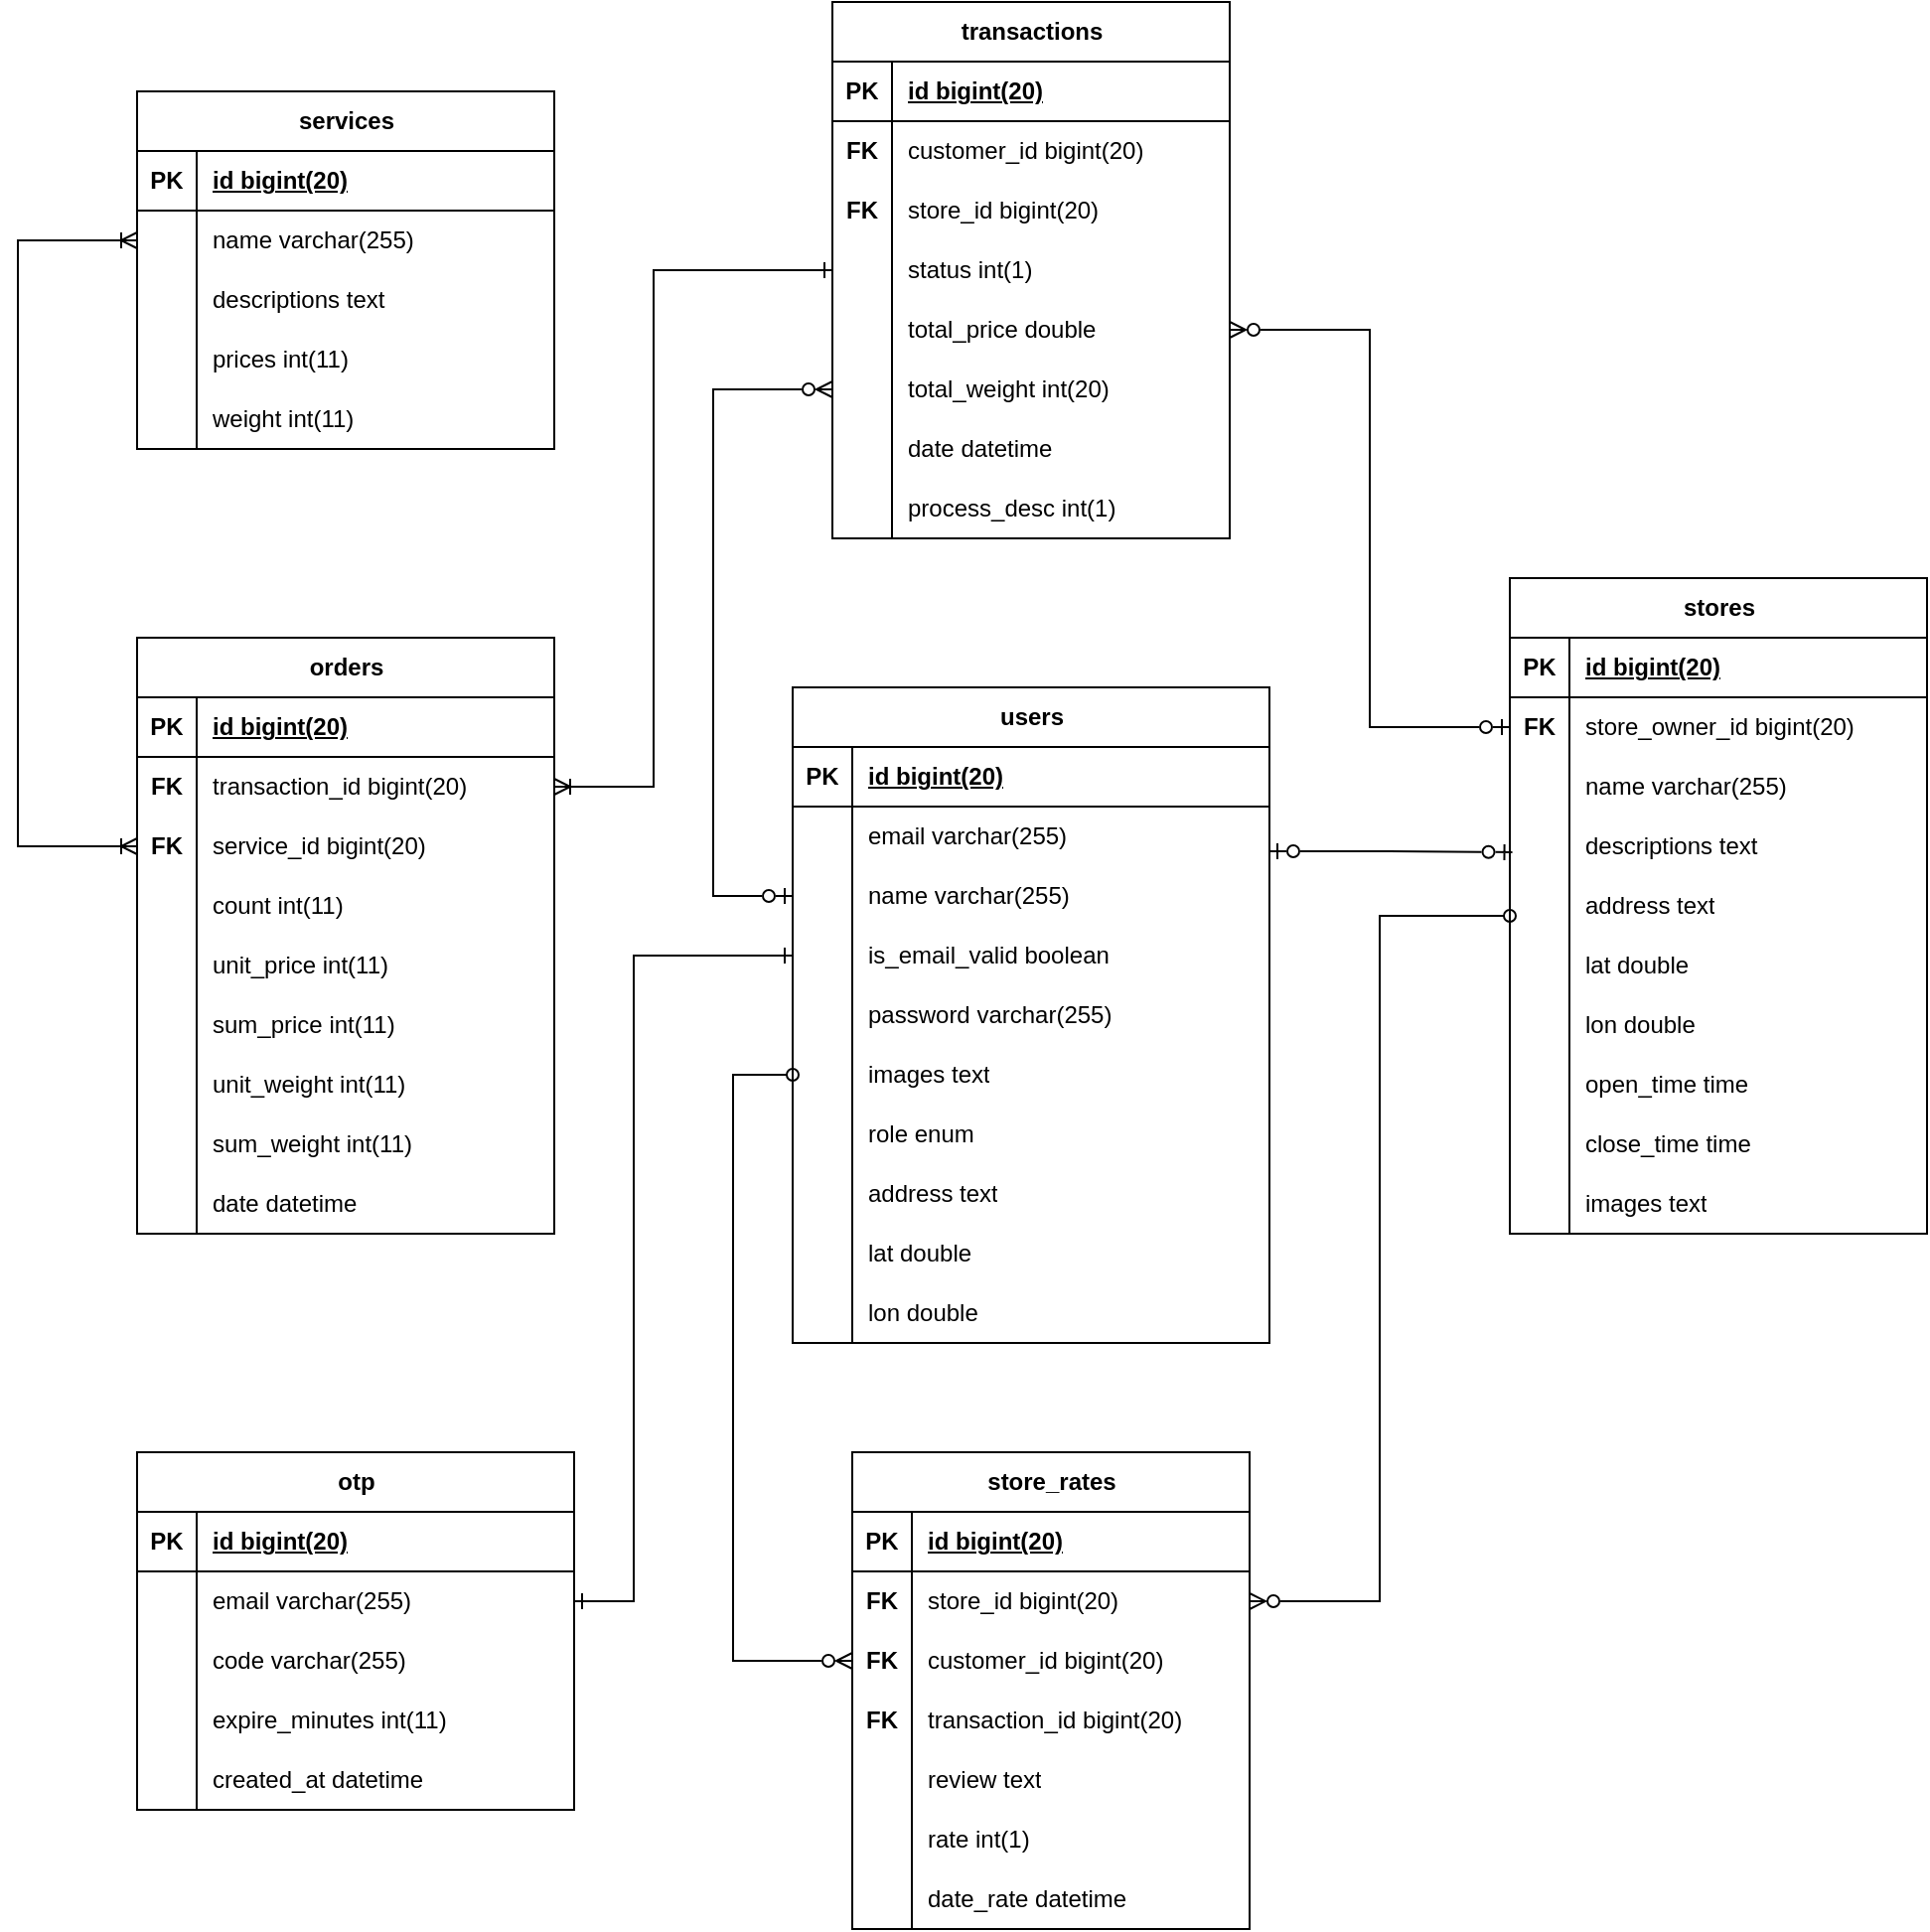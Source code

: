 <mxfile version="21.6.1" type="github">
  <diagram name="Page-1" id="xVCRSBQhAnHMY1sd7Vie">
    <mxGraphModel dx="1764" dy="2316" grid="1" gridSize="10" guides="1" tooltips="1" connect="1" arrows="1" fold="1" page="1" pageScale="1" pageWidth="827" pageHeight="1169" math="0" shadow="0">
      <root>
        <mxCell id="0" />
        <mxCell id="1" parent="0" />
        <mxCell id="0fd6VlSpP5NZKBb8CImN-149" style="edgeStyle=orthogonalEdgeStyle;rounded=0;orthogonalLoop=1;jettySize=auto;html=1;exitX=1;exitY=0.25;exitDx=0;exitDy=0;entryX=0.006;entryY=0.6;entryDx=0;entryDy=0;entryPerimeter=0;endArrow=ERzeroToOne;endFill=0;startArrow=ERzeroToOne;startFill=0;" edge="1" parent="1" source="Tv9qVPJZ_S-j3U4ZCGA9-1" target="Tv9qVPJZ_S-j3U4ZCGA9-37">
          <mxGeometry relative="1" as="geometry" />
        </mxCell>
        <mxCell id="Tv9qVPJZ_S-j3U4ZCGA9-1" value="users" style="shape=table;startSize=30;container=1;collapsible=1;childLayout=tableLayout;fixedRows=1;rowLines=0;fontStyle=1;align=center;resizeLast=1;html=1;" parent="1" vertex="1">
          <mxGeometry x="490" y="305" width="240" height="330" as="geometry">
            <mxRectangle x="90" y="60" width="70" height="30" as="alternateBounds" />
          </mxGeometry>
        </mxCell>
        <mxCell id="Tv9qVPJZ_S-j3U4ZCGA9-2" value="" style="shape=tableRow;horizontal=0;startSize=0;swimlaneHead=0;swimlaneBody=0;fillColor=none;collapsible=0;dropTarget=0;points=[[0,0.5],[1,0.5]];portConstraint=eastwest;top=0;left=0;right=0;bottom=1;" parent="Tv9qVPJZ_S-j3U4ZCGA9-1" vertex="1">
          <mxGeometry y="30" width="240" height="30" as="geometry" />
        </mxCell>
        <mxCell id="Tv9qVPJZ_S-j3U4ZCGA9-3" value="PK" style="shape=partialRectangle;connectable=0;fillColor=none;top=0;left=0;bottom=0;right=0;fontStyle=1;overflow=hidden;whiteSpace=wrap;html=1;" parent="Tv9qVPJZ_S-j3U4ZCGA9-2" vertex="1">
          <mxGeometry width="30" height="30" as="geometry">
            <mxRectangle width="30" height="30" as="alternateBounds" />
          </mxGeometry>
        </mxCell>
        <mxCell id="Tv9qVPJZ_S-j3U4ZCGA9-4" value="id&amp;nbsp;bigint(20)" style="shape=partialRectangle;connectable=0;fillColor=none;top=0;left=0;bottom=0;right=0;align=left;spacingLeft=6;fontStyle=5;overflow=hidden;whiteSpace=wrap;html=1;" parent="Tv9qVPJZ_S-j3U4ZCGA9-2" vertex="1">
          <mxGeometry x="30" width="210" height="30" as="geometry">
            <mxRectangle width="210" height="30" as="alternateBounds" />
          </mxGeometry>
        </mxCell>
        <mxCell id="Tv9qVPJZ_S-j3U4ZCGA9-5" value="" style="shape=tableRow;horizontal=0;startSize=0;swimlaneHead=0;swimlaneBody=0;fillColor=none;collapsible=0;dropTarget=0;points=[[0,0.5],[1,0.5]];portConstraint=eastwest;top=0;left=0;right=0;bottom=0;" parent="Tv9qVPJZ_S-j3U4ZCGA9-1" vertex="1">
          <mxGeometry y="60" width="240" height="30" as="geometry" />
        </mxCell>
        <mxCell id="Tv9qVPJZ_S-j3U4ZCGA9-6" value="" style="shape=partialRectangle;connectable=0;fillColor=none;top=0;left=0;bottom=0;right=0;editable=1;overflow=hidden;whiteSpace=wrap;html=1;" parent="Tv9qVPJZ_S-j3U4ZCGA9-5" vertex="1">
          <mxGeometry width="30" height="30" as="geometry">
            <mxRectangle width="30" height="30" as="alternateBounds" />
          </mxGeometry>
        </mxCell>
        <mxCell id="Tv9qVPJZ_S-j3U4ZCGA9-7" value="email varchar(255)" style="shape=partialRectangle;connectable=0;fillColor=none;top=0;left=0;bottom=0;right=0;align=left;spacingLeft=6;overflow=hidden;whiteSpace=wrap;html=1;" parent="Tv9qVPJZ_S-j3U4ZCGA9-5" vertex="1">
          <mxGeometry x="30" width="210" height="30" as="geometry">
            <mxRectangle width="210" height="30" as="alternateBounds" />
          </mxGeometry>
        </mxCell>
        <mxCell id="Tv9qVPJZ_S-j3U4ZCGA9-8" value="" style="shape=tableRow;horizontal=0;startSize=0;swimlaneHead=0;swimlaneBody=0;fillColor=none;collapsible=0;dropTarget=0;points=[[0,0.5],[1,0.5]];portConstraint=eastwest;top=0;left=0;right=0;bottom=0;" parent="Tv9qVPJZ_S-j3U4ZCGA9-1" vertex="1">
          <mxGeometry y="90" width="240" height="30" as="geometry" />
        </mxCell>
        <mxCell id="Tv9qVPJZ_S-j3U4ZCGA9-9" value="" style="shape=partialRectangle;connectable=0;fillColor=none;top=0;left=0;bottom=0;right=0;editable=1;overflow=hidden;whiteSpace=wrap;html=1;" parent="Tv9qVPJZ_S-j3U4ZCGA9-8" vertex="1">
          <mxGeometry width="30" height="30" as="geometry">
            <mxRectangle width="30" height="30" as="alternateBounds" />
          </mxGeometry>
        </mxCell>
        <mxCell id="Tv9qVPJZ_S-j3U4ZCGA9-10" value="name varchar(255)" style="shape=partialRectangle;connectable=0;fillColor=none;top=0;left=0;bottom=0;right=0;align=left;spacingLeft=6;overflow=hidden;whiteSpace=wrap;html=1;" parent="Tv9qVPJZ_S-j3U4ZCGA9-8" vertex="1">
          <mxGeometry x="30" width="210" height="30" as="geometry">
            <mxRectangle width="210" height="30" as="alternateBounds" />
          </mxGeometry>
        </mxCell>
        <mxCell id="Tv9qVPJZ_S-j3U4ZCGA9-11" value="" style="shape=tableRow;horizontal=0;startSize=0;swimlaneHead=0;swimlaneBody=0;fillColor=none;collapsible=0;dropTarget=0;points=[[0,0.5],[1,0.5]];portConstraint=eastwest;top=0;left=0;right=0;bottom=0;" parent="Tv9qVPJZ_S-j3U4ZCGA9-1" vertex="1">
          <mxGeometry y="120" width="240" height="30" as="geometry" />
        </mxCell>
        <mxCell id="Tv9qVPJZ_S-j3U4ZCGA9-12" value="" style="shape=partialRectangle;connectable=0;fillColor=none;top=0;left=0;bottom=0;right=0;editable=1;overflow=hidden;whiteSpace=wrap;html=1;" parent="Tv9qVPJZ_S-j3U4ZCGA9-11" vertex="1">
          <mxGeometry width="30" height="30" as="geometry">
            <mxRectangle width="30" height="30" as="alternateBounds" />
          </mxGeometry>
        </mxCell>
        <mxCell id="Tv9qVPJZ_S-j3U4ZCGA9-13" value="is_email_valid boolean" style="shape=partialRectangle;connectable=0;fillColor=none;top=0;left=0;bottom=0;right=0;align=left;spacingLeft=6;overflow=hidden;whiteSpace=wrap;html=1;" parent="Tv9qVPJZ_S-j3U4ZCGA9-11" vertex="1">
          <mxGeometry x="30" width="210" height="30" as="geometry">
            <mxRectangle width="210" height="30" as="alternateBounds" />
          </mxGeometry>
        </mxCell>
        <mxCell id="0fd6VlSpP5NZKBb8CImN-14" style="shape=tableRow;horizontal=0;startSize=0;swimlaneHead=0;swimlaneBody=0;fillColor=none;collapsible=0;dropTarget=0;points=[[0,0.5],[1,0.5]];portConstraint=eastwest;top=0;left=0;right=0;bottom=0;" vertex="1" parent="Tv9qVPJZ_S-j3U4ZCGA9-1">
          <mxGeometry y="150" width="240" height="30" as="geometry" />
        </mxCell>
        <mxCell id="0fd6VlSpP5NZKBb8CImN-15" style="shape=partialRectangle;connectable=0;fillColor=none;top=0;left=0;bottom=0;right=0;editable=1;overflow=hidden;whiteSpace=wrap;html=1;" vertex="1" parent="0fd6VlSpP5NZKBb8CImN-14">
          <mxGeometry width="30" height="30" as="geometry">
            <mxRectangle width="30" height="30" as="alternateBounds" />
          </mxGeometry>
        </mxCell>
        <mxCell id="0fd6VlSpP5NZKBb8CImN-16" value="password varchar(255)" style="shape=partialRectangle;connectable=0;fillColor=none;top=0;left=0;bottom=0;right=0;align=left;spacingLeft=6;overflow=hidden;whiteSpace=wrap;html=1;" vertex="1" parent="0fd6VlSpP5NZKBb8CImN-14">
          <mxGeometry x="30" width="210" height="30" as="geometry">
            <mxRectangle width="210" height="30" as="alternateBounds" />
          </mxGeometry>
        </mxCell>
        <mxCell id="0fd6VlSpP5NZKBb8CImN-17" style="shape=tableRow;horizontal=0;startSize=0;swimlaneHead=0;swimlaneBody=0;fillColor=none;collapsible=0;dropTarget=0;points=[[0,0.5],[1,0.5]];portConstraint=eastwest;top=0;left=0;right=0;bottom=0;" vertex="1" parent="Tv9qVPJZ_S-j3U4ZCGA9-1">
          <mxGeometry y="180" width="240" height="30" as="geometry" />
        </mxCell>
        <mxCell id="0fd6VlSpP5NZKBb8CImN-18" style="shape=partialRectangle;connectable=0;fillColor=none;top=0;left=0;bottom=0;right=0;editable=1;overflow=hidden;whiteSpace=wrap;html=1;" vertex="1" parent="0fd6VlSpP5NZKBb8CImN-17">
          <mxGeometry width="30" height="30" as="geometry">
            <mxRectangle width="30" height="30" as="alternateBounds" />
          </mxGeometry>
        </mxCell>
        <mxCell id="0fd6VlSpP5NZKBb8CImN-19" value="images text" style="shape=partialRectangle;connectable=0;fillColor=none;top=0;left=0;bottom=0;right=0;align=left;spacingLeft=6;overflow=hidden;whiteSpace=wrap;html=1;" vertex="1" parent="0fd6VlSpP5NZKBb8CImN-17">
          <mxGeometry x="30" width="210" height="30" as="geometry">
            <mxRectangle width="210" height="30" as="alternateBounds" />
          </mxGeometry>
        </mxCell>
        <mxCell id="0fd6VlSpP5NZKBb8CImN-26" style="shape=tableRow;horizontal=0;startSize=0;swimlaneHead=0;swimlaneBody=0;fillColor=none;collapsible=0;dropTarget=0;points=[[0,0.5],[1,0.5]];portConstraint=eastwest;top=0;left=0;right=0;bottom=0;" vertex="1" parent="Tv9qVPJZ_S-j3U4ZCGA9-1">
          <mxGeometry y="210" width="240" height="30" as="geometry" />
        </mxCell>
        <mxCell id="0fd6VlSpP5NZKBb8CImN-27" style="shape=partialRectangle;connectable=0;fillColor=none;top=0;left=0;bottom=0;right=0;editable=1;overflow=hidden;whiteSpace=wrap;html=1;" vertex="1" parent="0fd6VlSpP5NZKBb8CImN-26">
          <mxGeometry width="30" height="30" as="geometry">
            <mxRectangle width="30" height="30" as="alternateBounds" />
          </mxGeometry>
        </mxCell>
        <mxCell id="0fd6VlSpP5NZKBb8CImN-28" value="role enum" style="shape=partialRectangle;connectable=0;fillColor=none;top=0;left=0;bottom=0;right=0;align=left;spacingLeft=6;overflow=hidden;whiteSpace=wrap;html=1;" vertex="1" parent="0fd6VlSpP5NZKBb8CImN-26">
          <mxGeometry x="30" width="210" height="30" as="geometry">
            <mxRectangle width="210" height="30" as="alternateBounds" />
          </mxGeometry>
        </mxCell>
        <mxCell id="0fd6VlSpP5NZKBb8CImN-20" style="shape=tableRow;horizontal=0;startSize=0;swimlaneHead=0;swimlaneBody=0;fillColor=none;collapsible=0;dropTarget=0;points=[[0,0.5],[1,0.5]];portConstraint=eastwest;top=0;left=0;right=0;bottom=0;" vertex="1" parent="Tv9qVPJZ_S-j3U4ZCGA9-1">
          <mxGeometry y="240" width="240" height="30" as="geometry" />
        </mxCell>
        <mxCell id="0fd6VlSpP5NZKBb8CImN-21" style="shape=partialRectangle;connectable=0;fillColor=none;top=0;left=0;bottom=0;right=0;editable=1;overflow=hidden;whiteSpace=wrap;html=1;" vertex="1" parent="0fd6VlSpP5NZKBb8CImN-20">
          <mxGeometry width="30" height="30" as="geometry">
            <mxRectangle width="30" height="30" as="alternateBounds" />
          </mxGeometry>
        </mxCell>
        <mxCell id="0fd6VlSpP5NZKBb8CImN-22" value="address text" style="shape=partialRectangle;connectable=0;fillColor=none;top=0;left=0;bottom=0;right=0;align=left;spacingLeft=6;overflow=hidden;whiteSpace=wrap;html=1;" vertex="1" parent="0fd6VlSpP5NZKBb8CImN-20">
          <mxGeometry x="30" width="210" height="30" as="geometry">
            <mxRectangle width="210" height="30" as="alternateBounds" />
          </mxGeometry>
        </mxCell>
        <mxCell id="0fd6VlSpP5NZKBb8CImN-32" style="shape=tableRow;horizontal=0;startSize=0;swimlaneHead=0;swimlaneBody=0;fillColor=none;collapsible=0;dropTarget=0;points=[[0,0.5],[1,0.5]];portConstraint=eastwest;top=0;left=0;right=0;bottom=0;" vertex="1" parent="Tv9qVPJZ_S-j3U4ZCGA9-1">
          <mxGeometry y="270" width="240" height="30" as="geometry" />
        </mxCell>
        <mxCell id="0fd6VlSpP5NZKBb8CImN-33" style="shape=partialRectangle;connectable=0;fillColor=none;top=0;left=0;bottom=0;right=0;editable=1;overflow=hidden;whiteSpace=wrap;html=1;" vertex="1" parent="0fd6VlSpP5NZKBb8CImN-32">
          <mxGeometry width="30" height="30" as="geometry">
            <mxRectangle width="30" height="30" as="alternateBounds" />
          </mxGeometry>
        </mxCell>
        <mxCell id="0fd6VlSpP5NZKBb8CImN-34" value="lat double" style="shape=partialRectangle;connectable=0;fillColor=none;top=0;left=0;bottom=0;right=0;align=left;spacingLeft=6;overflow=hidden;whiteSpace=wrap;html=1;" vertex="1" parent="0fd6VlSpP5NZKBb8CImN-32">
          <mxGeometry x="30" width="210" height="30" as="geometry">
            <mxRectangle width="210" height="30" as="alternateBounds" />
          </mxGeometry>
        </mxCell>
        <mxCell id="0fd6VlSpP5NZKBb8CImN-29" style="shape=tableRow;horizontal=0;startSize=0;swimlaneHead=0;swimlaneBody=0;fillColor=none;collapsible=0;dropTarget=0;points=[[0,0.5],[1,0.5]];portConstraint=eastwest;top=0;left=0;right=0;bottom=0;" vertex="1" parent="Tv9qVPJZ_S-j3U4ZCGA9-1">
          <mxGeometry y="300" width="240" height="30" as="geometry" />
        </mxCell>
        <mxCell id="0fd6VlSpP5NZKBb8CImN-30" style="shape=partialRectangle;connectable=0;fillColor=none;top=0;left=0;bottom=0;right=0;editable=1;overflow=hidden;whiteSpace=wrap;html=1;" vertex="1" parent="0fd6VlSpP5NZKBb8CImN-29">
          <mxGeometry width="30" height="30" as="geometry">
            <mxRectangle width="30" height="30" as="alternateBounds" />
          </mxGeometry>
        </mxCell>
        <mxCell id="0fd6VlSpP5NZKBb8CImN-31" value="lon double" style="shape=partialRectangle;connectable=0;fillColor=none;top=0;left=0;bottom=0;right=0;align=left;spacingLeft=6;overflow=hidden;whiteSpace=wrap;html=1;" vertex="1" parent="0fd6VlSpP5NZKBb8CImN-29">
          <mxGeometry x="30" width="210" height="30" as="geometry">
            <mxRectangle width="210" height="30" as="alternateBounds" />
          </mxGeometry>
        </mxCell>
        <mxCell id="Tv9qVPJZ_S-j3U4ZCGA9-14" value="services" style="shape=table;startSize=30;container=1;collapsible=1;childLayout=tableLayout;fixedRows=1;rowLines=0;fontStyle=1;align=center;resizeLast=1;html=1;" parent="1" vertex="1">
          <mxGeometry x="160" y="5" width="210" height="180" as="geometry" />
        </mxCell>
        <mxCell id="Tv9qVPJZ_S-j3U4ZCGA9-15" value="" style="shape=tableRow;horizontal=0;startSize=0;swimlaneHead=0;swimlaneBody=0;fillColor=none;collapsible=0;dropTarget=0;points=[[0,0.5],[1,0.5]];portConstraint=eastwest;top=0;left=0;right=0;bottom=1;" parent="Tv9qVPJZ_S-j3U4ZCGA9-14" vertex="1">
          <mxGeometry y="30" width="210" height="30" as="geometry" />
        </mxCell>
        <mxCell id="Tv9qVPJZ_S-j3U4ZCGA9-16" value="PK" style="shape=partialRectangle;connectable=0;fillColor=none;top=0;left=0;bottom=0;right=0;fontStyle=1;overflow=hidden;whiteSpace=wrap;html=1;" parent="Tv9qVPJZ_S-j3U4ZCGA9-15" vertex="1">
          <mxGeometry width="30" height="30" as="geometry">
            <mxRectangle width="30" height="30" as="alternateBounds" />
          </mxGeometry>
        </mxCell>
        <mxCell id="Tv9qVPJZ_S-j3U4ZCGA9-17" value="id&amp;nbsp;bigint(20)" style="shape=partialRectangle;connectable=0;fillColor=none;top=0;left=0;bottom=0;right=0;align=left;spacingLeft=6;fontStyle=5;overflow=hidden;whiteSpace=wrap;html=1;" parent="Tv9qVPJZ_S-j3U4ZCGA9-15" vertex="1">
          <mxGeometry x="30" width="180" height="30" as="geometry">
            <mxRectangle width="180" height="30" as="alternateBounds" />
          </mxGeometry>
        </mxCell>
        <mxCell id="Tv9qVPJZ_S-j3U4ZCGA9-18" value="" style="shape=tableRow;horizontal=0;startSize=0;swimlaneHead=0;swimlaneBody=0;fillColor=none;collapsible=0;dropTarget=0;points=[[0,0.5],[1,0.5]];portConstraint=eastwest;top=0;left=0;right=0;bottom=0;" parent="Tv9qVPJZ_S-j3U4ZCGA9-14" vertex="1">
          <mxGeometry y="60" width="210" height="30" as="geometry" />
        </mxCell>
        <mxCell id="Tv9qVPJZ_S-j3U4ZCGA9-19" value="" style="shape=partialRectangle;connectable=0;fillColor=none;top=0;left=0;bottom=0;right=0;editable=1;overflow=hidden;whiteSpace=wrap;html=1;" parent="Tv9qVPJZ_S-j3U4ZCGA9-18" vertex="1">
          <mxGeometry width="30" height="30" as="geometry">
            <mxRectangle width="30" height="30" as="alternateBounds" />
          </mxGeometry>
        </mxCell>
        <mxCell id="Tv9qVPJZ_S-j3U4ZCGA9-20" value="name varchar(255)" style="shape=partialRectangle;connectable=0;fillColor=none;top=0;left=0;bottom=0;right=0;align=left;spacingLeft=6;overflow=hidden;whiteSpace=wrap;html=1;" parent="Tv9qVPJZ_S-j3U4ZCGA9-18" vertex="1">
          <mxGeometry x="30" width="180" height="30" as="geometry">
            <mxRectangle width="180" height="30" as="alternateBounds" />
          </mxGeometry>
        </mxCell>
        <mxCell id="Tv9qVPJZ_S-j3U4ZCGA9-21" value="" style="shape=tableRow;horizontal=0;startSize=0;swimlaneHead=0;swimlaneBody=0;fillColor=none;collapsible=0;dropTarget=0;points=[[0,0.5],[1,0.5]];portConstraint=eastwest;top=0;left=0;right=0;bottom=0;" parent="Tv9qVPJZ_S-j3U4ZCGA9-14" vertex="1">
          <mxGeometry y="90" width="210" height="30" as="geometry" />
        </mxCell>
        <mxCell id="Tv9qVPJZ_S-j3U4ZCGA9-22" value="" style="shape=partialRectangle;connectable=0;fillColor=none;top=0;left=0;bottom=0;right=0;editable=1;overflow=hidden;whiteSpace=wrap;html=1;" parent="Tv9qVPJZ_S-j3U4ZCGA9-21" vertex="1">
          <mxGeometry width="30" height="30" as="geometry">
            <mxRectangle width="30" height="30" as="alternateBounds" />
          </mxGeometry>
        </mxCell>
        <mxCell id="Tv9qVPJZ_S-j3U4ZCGA9-23" value="descriptions text" style="shape=partialRectangle;connectable=0;fillColor=none;top=0;left=0;bottom=0;right=0;align=left;spacingLeft=6;overflow=hidden;whiteSpace=wrap;html=1;" parent="Tv9qVPJZ_S-j3U4ZCGA9-21" vertex="1">
          <mxGeometry x="30" width="180" height="30" as="geometry">
            <mxRectangle width="180" height="30" as="alternateBounds" />
          </mxGeometry>
        </mxCell>
        <mxCell id="Tv9qVPJZ_S-j3U4ZCGA9-24" value="" style="shape=tableRow;horizontal=0;startSize=0;swimlaneHead=0;swimlaneBody=0;fillColor=none;collapsible=0;dropTarget=0;points=[[0,0.5],[1,0.5]];portConstraint=eastwest;top=0;left=0;right=0;bottom=0;" parent="Tv9qVPJZ_S-j3U4ZCGA9-14" vertex="1">
          <mxGeometry y="120" width="210" height="30" as="geometry" />
        </mxCell>
        <mxCell id="Tv9qVPJZ_S-j3U4ZCGA9-25" value="" style="shape=partialRectangle;connectable=0;fillColor=none;top=0;left=0;bottom=0;right=0;editable=1;overflow=hidden;whiteSpace=wrap;html=1;" parent="Tv9qVPJZ_S-j3U4ZCGA9-24" vertex="1">
          <mxGeometry width="30" height="30" as="geometry">
            <mxRectangle width="30" height="30" as="alternateBounds" />
          </mxGeometry>
        </mxCell>
        <mxCell id="Tv9qVPJZ_S-j3U4ZCGA9-26" value="prices int(11)" style="shape=partialRectangle;connectable=0;fillColor=none;top=0;left=0;bottom=0;right=0;align=left;spacingLeft=6;overflow=hidden;whiteSpace=wrap;html=1;" parent="Tv9qVPJZ_S-j3U4ZCGA9-24" vertex="1">
          <mxGeometry x="30" width="180" height="30" as="geometry">
            <mxRectangle width="180" height="30" as="alternateBounds" />
          </mxGeometry>
        </mxCell>
        <mxCell id="0fd6VlSpP5NZKBb8CImN-53" style="shape=tableRow;horizontal=0;startSize=0;swimlaneHead=0;swimlaneBody=0;fillColor=none;collapsible=0;dropTarget=0;points=[[0,0.5],[1,0.5]];portConstraint=eastwest;top=0;left=0;right=0;bottom=0;" vertex="1" parent="Tv9qVPJZ_S-j3U4ZCGA9-14">
          <mxGeometry y="150" width="210" height="30" as="geometry" />
        </mxCell>
        <mxCell id="0fd6VlSpP5NZKBb8CImN-54" style="shape=partialRectangle;connectable=0;fillColor=none;top=0;left=0;bottom=0;right=0;editable=1;overflow=hidden;whiteSpace=wrap;html=1;" vertex="1" parent="0fd6VlSpP5NZKBb8CImN-53">
          <mxGeometry width="30" height="30" as="geometry">
            <mxRectangle width="30" height="30" as="alternateBounds" />
          </mxGeometry>
        </mxCell>
        <mxCell id="0fd6VlSpP5NZKBb8CImN-55" value="weight int(11)" style="shape=partialRectangle;connectable=0;fillColor=none;top=0;left=0;bottom=0;right=0;align=left;spacingLeft=6;overflow=hidden;whiteSpace=wrap;html=1;" vertex="1" parent="0fd6VlSpP5NZKBb8CImN-53">
          <mxGeometry x="30" width="180" height="30" as="geometry">
            <mxRectangle width="180" height="30" as="alternateBounds" />
          </mxGeometry>
        </mxCell>
        <mxCell id="Tv9qVPJZ_S-j3U4ZCGA9-27" value="stores" style="shape=table;startSize=30;container=1;collapsible=1;childLayout=tableLayout;fixedRows=1;rowLines=0;fontStyle=1;align=center;resizeLast=1;html=1;" parent="1" vertex="1">
          <mxGeometry x="851" y="250" width="210" height="330" as="geometry" />
        </mxCell>
        <mxCell id="Tv9qVPJZ_S-j3U4ZCGA9-28" value="" style="shape=tableRow;horizontal=0;startSize=0;swimlaneHead=0;swimlaneBody=0;fillColor=none;collapsible=0;dropTarget=0;points=[[0,0.5],[1,0.5]];portConstraint=eastwest;top=0;left=0;right=0;bottom=1;" parent="Tv9qVPJZ_S-j3U4ZCGA9-27" vertex="1">
          <mxGeometry y="30" width="210" height="30" as="geometry" />
        </mxCell>
        <mxCell id="Tv9qVPJZ_S-j3U4ZCGA9-29" value="PK" style="shape=partialRectangle;connectable=0;fillColor=none;top=0;left=0;bottom=0;right=0;fontStyle=1;overflow=hidden;whiteSpace=wrap;html=1;" parent="Tv9qVPJZ_S-j3U4ZCGA9-28" vertex="1">
          <mxGeometry width="30" height="30" as="geometry">
            <mxRectangle width="30" height="30" as="alternateBounds" />
          </mxGeometry>
        </mxCell>
        <mxCell id="Tv9qVPJZ_S-j3U4ZCGA9-30" value="id&amp;nbsp;bigint(20)" style="shape=partialRectangle;connectable=0;fillColor=none;top=0;left=0;bottom=0;right=0;align=left;spacingLeft=6;fontStyle=5;overflow=hidden;whiteSpace=wrap;html=1;" parent="Tv9qVPJZ_S-j3U4ZCGA9-28" vertex="1">
          <mxGeometry x="30" width="180" height="30" as="geometry">
            <mxRectangle width="180" height="30" as="alternateBounds" />
          </mxGeometry>
        </mxCell>
        <mxCell id="Tv9qVPJZ_S-j3U4ZCGA9-31" value="" style="shape=tableRow;horizontal=0;startSize=0;swimlaneHead=0;swimlaneBody=0;fillColor=none;collapsible=0;dropTarget=0;points=[[0,0.5],[1,0.5]];portConstraint=eastwest;top=0;left=0;right=0;bottom=0;" parent="Tv9qVPJZ_S-j3U4ZCGA9-27" vertex="1">
          <mxGeometry y="60" width="210" height="30" as="geometry" />
        </mxCell>
        <mxCell id="Tv9qVPJZ_S-j3U4ZCGA9-32" value="&lt;b&gt;FK&lt;/b&gt;" style="shape=partialRectangle;connectable=0;fillColor=none;top=0;left=0;bottom=0;right=0;editable=1;overflow=hidden;whiteSpace=wrap;html=1;" parent="Tv9qVPJZ_S-j3U4ZCGA9-31" vertex="1">
          <mxGeometry width="30" height="30" as="geometry">
            <mxRectangle width="30" height="30" as="alternateBounds" />
          </mxGeometry>
        </mxCell>
        <mxCell id="Tv9qVPJZ_S-j3U4ZCGA9-33" value="store_owner_id bigint(20)" style="shape=partialRectangle;connectable=0;fillColor=none;top=0;left=0;bottom=0;right=0;align=left;spacingLeft=6;overflow=hidden;whiteSpace=wrap;html=1;" parent="Tv9qVPJZ_S-j3U4ZCGA9-31" vertex="1">
          <mxGeometry x="30" width="180" height="30" as="geometry">
            <mxRectangle width="180" height="30" as="alternateBounds" />
          </mxGeometry>
        </mxCell>
        <mxCell id="Tv9qVPJZ_S-j3U4ZCGA9-34" value="" style="shape=tableRow;horizontal=0;startSize=0;swimlaneHead=0;swimlaneBody=0;fillColor=none;collapsible=0;dropTarget=0;points=[[0,0.5],[1,0.5]];portConstraint=eastwest;top=0;left=0;right=0;bottom=0;" parent="Tv9qVPJZ_S-j3U4ZCGA9-27" vertex="1">
          <mxGeometry y="90" width="210" height="30" as="geometry" />
        </mxCell>
        <mxCell id="Tv9qVPJZ_S-j3U4ZCGA9-35" value="" style="shape=partialRectangle;connectable=0;fillColor=none;top=0;left=0;bottom=0;right=0;editable=1;overflow=hidden;whiteSpace=wrap;html=1;" parent="Tv9qVPJZ_S-j3U4ZCGA9-34" vertex="1">
          <mxGeometry width="30" height="30" as="geometry">
            <mxRectangle width="30" height="30" as="alternateBounds" />
          </mxGeometry>
        </mxCell>
        <mxCell id="Tv9qVPJZ_S-j3U4ZCGA9-36" value="name varchar(255)" style="shape=partialRectangle;connectable=0;fillColor=none;top=0;left=0;bottom=0;right=0;align=left;spacingLeft=6;overflow=hidden;whiteSpace=wrap;html=1;" parent="Tv9qVPJZ_S-j3U4ZCGA9-34" vertex="1">
          <mxGeometry x="30" width="180" height="30" as="geometry">
            <mxRectangle width="180" height="30" as="alternateBounds" />
          </mxGeometry>
        </mxCell>
        <mxCell id="Tv9qVPJZ_S-j3U4ZCGA9-37" value="" style="shape=tableRow;horizontal=0;startSize=0;swimlaneHead=0;swimlaneBody=0;fillColor=none;collapsible=0;dropTarget=0;points=[[0,0.5],[1,0.5]];portConstraint=eastwest;top=0;left=0;right=0;bottom=0;" parent="Tv9qVPJZ_S-j3U4ZCGA9-27" vertex="1">
          <mxGeometry y="120" width="210" height="30" as="geometry" />
        </mxCell>
        <mxCell id="Tv9qVPJZ_S-j3U4ZCGA9-38" value="" style="shape=partialRectangle;connectable=0;fillColor=none;top=0;left=0;bottom=0;right=0;editable=1;overflow=hidden;whiteSpace=wrap;html=1;" parent="Tv9qVPJZ_S-j3U4ZCGA9-37" vertex="1">
          <mxGeometry width="30" height="30" as="geometry">
            <mxRectangle width="30" height="30" as="alternateBounds" />
          </mxGeometry>
        </mxCell>
        <mxCell id="Tv9qVPJZ_S-j3U4ZCGA9-39" value="descriptions text" style="shape=partialRectangle;connectable=0;fillColor=none;top=0;left=0;bottom=0;right=0;align=left;spacingLeft=6;overflow=hidden;whiteSpace=wrap;html=1;" parent="Tv9qVPJZ_S-j3U4ZCGA9-37" vertex="1">
          <mxGeometry x="30" width="180" height="30" as="geometry">
            <mxRectangle width="180" height="30" as="alternateBounds" />
          </mxGeometry>
        </mxCell>
        <mxCell id="0fd6VlSpP5NZKBb8CImN-65" style="shape=tableRow;horizontal=0;startSize=0;swimlaneHead=0;swimlaneBody=0;fillColor=none;collapsible=0;dropTarget=0;points=[[0,0.5],[1,0.5]];portConstraint=eastwest;top=0;left=0;right=0;bottom=0;" vertex="1" parent="Tv9qVPJZ_S-j3U4ZCGA9-27">
          <mxGeometry y="150" width="210" height="30" as="geometry" />
        </mxCell>
        <mxCell id="0fd6VlSpP5NZKBb8CImN-66" style="shape=partialRectangle;connectable=0;fillColor=none;top=0;left=0;bottom=0;right=0;editable=1;overflow=hidden;whiteSpace=wrap;html=1;" vertex="1" parent="0fd6VlSpP5NZKBb8CImN-65">
          <mxGeometry width="30" height="30" as="geometry">
            <mxRectangle width="30" height="30" as="alternateBounds" />
          </mxGeometry>
        </mxCell>
        <mxCell id="0fd6VlSpP5NZKBb8CImN-67" value="address text" style="shape=partialRectangle;connectable=0;fillColor=none;top=0;left=0;bottom=0;right=0;align=left;spacingLeft=6;overflow=hidden;whiteSpace=wrap;html=1;" vertex="1" parent="0fd6VlSpP5NZKBb8CImN-65">
          <mxGeometry x="30" width="180" height="30" as="geometry">
            <mxRectangle width="180" height="30" as="alternateBounds" />
          </mxGeometry>
        </mxCell>
        <mxCell id="0fd6VlSpP5NZKBb8CImN-62" style="shape=tableRow;horizontal=0;startSize=0;swimlaneHead=0;swimlaneBody=0;fillColor=none;collapsible=0;dropTarget=0;points=[[0,0.5],[1,0.5]];portConstraint=eastwest;top=0;left=0;right=0;bottom=0;" vertex="1" parent="Tv9qVPJZ_S-j3U4ZCGA9-27">
          <mxGeometry y="180" width="210" height="30" as="geometry" />
        </mxCell>
        <mxCell id="0fd6VlSpP5NZKBb8CImN-63" style="shape=partialRectangle;connectable=0;fillColor=none;top=0;left=0;bottom=0;right=0;editable=1;overflow=hidden;whiteSpace=wrap;html=1;" vertex="1" parent="0fd6VlSpP5NZKBb8CImN-62">
          <mxGeometry width="30" height="30" as="geometry">
            <mxRectangle width="30" height="30" as="alternateBounds" />
          </mxGeometry>
        </mxCell>
        <mxCell id="0fd6VlSpP5NZKBb8CImN-64" value="lat double" style="shape=partialRectangle;connectable=0;fillColor=none;top=0;left=0;bottom=0;right=0;align=left;spacingLeft=6;overflow=hidden;whiteSpace=wrap;html=1;" vertex="1" parent="0fd6VlSpP5NZKBb8CImN-62">
          <mxGeometry x="30" width="180" height="30" as="geometry">
            <mxRectangle width="180" height="30" as="alternateBounds" />
          </mxGeometry>
        </mxCell>
        <mxCell id="0fd6VlSpP5NZKBb8CImN-59" style="shape=tableRow;horizontal=0;startSize=0;swimlaneHead=0;swimlaneBody=0;fillColor=none;collapsible=0;dropTarget=0;points=[[0,0.5],[1,0.5]];portConstraint=eastwest;top=0;left=0;right=0;bottom=0;" vertex="1" parent="Tv9qVPJZ_S-j3U4ZCGA9-27">
          <mxGeometry y="210" width="210" height="30" as="geometry" />
        </mxCell>
        <mxCell id="0fd6VlSpP5NZKBb8CImN-60" style="shape=partialRectangle;connectable=0;fillColor=none;top=0;left=0;bottom=0;right=0;editable=1;overflow=hidden;whiteSpace=wrap;html=1;" vertex="1" parent="0fd6VlSpP5NZKBb8CImN-59">
          <mxGeometry width="30" height="30" as="geometry">
            <mxRectangle width="30" height="30" as="alternateBounds" />
          </mxGeometry>
        </mxCell>
        <mxCell id="0fd6VlSpP5NZKBb8CImN-61" value="lon double" style="shape=partialRectangle;connectable=0;fillColor=none;top=0;left=0;bottom=0;right=0;align=left;spacingLeft=6;overflow=hidden;whiteSpace=wrap;html=1;" vertex="1" parent="0fd6VlSpP5NZKBb8CImN-59">
          <mxGeometry x="30" width="180" height="30" as="geometry">
            <mxRectangle width="180" height="30" as="alternateBounds" />
          </mxGeometry>
        </mxCell>
        <mxCell id="0fd6VlSpP5NZKBb8CImN-56" style="shape=tableRow;horizontal=0;startSize=0;swimlaneHead=0;swimlaneBody=0;fillColor=none;collapsible=0;dropTarget=0;points=[[0,0.5],[1,0.5]];portConstraint=eastwest;top=0;left=0;right=0;bottom=0;" vertex="1" parent="Tv9qVPJZ_S-j3U4ZCGA9-27">
          <mxGeometry y="240" width="210" height="30" as="geometry" />
        </mxCell>
        <mxCell id="0fd6VlSpP5NZKBb8CImN-57" style="shape=partialRectangle;connectable=0;fillColor=none;top=0;left=0;bottom=0;right=0;editable=1;overflow=hidden;whiteSpace=wrap;html=1;" vertex="1" parent="0fd6VlSpP5NZKBb8CImN-56">
          <mxGeometry width="30" height="30" as="geometry">
            <mxRectangle width="30" height="30" as="alternateBounds" />
          </mxGeometry>
        </mxCell>
        <mxCell id="0fd6VlSpP5NZKBb8CImN-58" value="open_time time" style="shape=partialRectangle;connectable=0;fillColor=none;top=0;left=0;bottom=0;right=0;align=left;spacingLeft=6;overflow=hidden;whiteSpace=wrap;html=1;" vertex="1" parent="0fd6VlSpP5NZKBb8CImN-56">
          <mxGeometry x="30" width="180" height="30" as="geometry">
            <mxRectangle width="180" height="30" as="alternateBounds" />
          </mxGeometry>
        </mxCell>
        <mxCell id="0fd6VlSpP5NZKBb8CImN-71" style="shape=tableRow;horizontal=0;startSize=0;swimlaneHead=0;swimlaneBody=0;fillColor=none;collapsible=0;dropTarget=0;points=[[0,0.5],[1,0.5]];portConstraint=eastwest;top=0;left=0;right=0;bottom=0;" vertex="1" parent="Tv9qVPJZ_S-j3U4ZCGA9-27">
          <mxGeometry y="270" width="210" height="30" as="geometry" />
        </mxCell>
        <mxCell id="0fd6VlSpP5NZKBb8CImN-72" style="shape=partialRectangle;connectable=0;fillColor=none;top=0;left=0;bottom=0;right=0;editable=1;overflow=hidden;whiteSpace=wrap;html=1;" vertex="1" parent="0fd6VlSpP5NZKBb8CImN-71">
          <mxGeometry width="30" height="30" as="geometry">
            <mxRectangle width="30" height="30" as="alternateBounds" />
          </mxGeometry>
        </mxCell>
        <mxCell id="0fd6VlSpP5NZKBb8CImN-73" value="close_time time" style="shape=partialRectangle;connectable=0;fillColor=none;top=0;left=0;bottom=0;right=0;align=left;spacingLeft=6;overflow=hidden;whiteSpace=wrap;html=1;" vertex="1" parent="0fd6VlSpP5NZKBb8CImN-71">
          <mxGeometry x="30" width="180" height="30" as="geometry">
            <mxRectangle width="180" height="30" as="alternateBounds" />
          </mxGeometry>
        </mxCell>
        <mxCell id="0fd6VlSpP5NZKBb8CImN-68" style="shape=tableRow;horizontal=0;startSize=0;swimlaneHead=0;swimlaneBody=0;fillColor=none;collapsible=0;dropTarget=0;points=[[0,0.5],[1,0.5]];portConstraint=eastwest;top=0;left=0;right=0;bottom=0;" vertex="1" parent="Tv9qVPJZ_S-j3U4ZCGA9-27">
          <mxGeometry y="300" width="210" height="30" as="geometry" />
        </mxCell>
        <mxCell id="0fd6VlSpP5NZKBb8CImN-69" style="shape=partialRectangle;connectable=0;fillColor=none;top=0;left=0;bottom=0;right=0;editable=1;overflow=hidden;whiteSpace=wrap;html=1;" vertex="1" parent="0fd6VlSpP5NZKBb8CImN-68">
          <mxGeometry width="30" height="30" as="geometry">
            <mxRectangle width="30" height="30" as="alternateBounds" />
          </mxGeometry>
        </mxCell>
        <mxCell id="0fd6VlSpP5NZKBb8CImN-70" value="images text" style="shape=partialRectangle;connectable=0;fillColor=none;top=0;left=0;bottom=0;right=0;align=left;spacingLeft=6;overflow=hidden;whiteSpace=wrap;html=1;" vertex="1" parent="0fd6VlSpP5NZKBb8CImN-68">
          <mxGeometry x="30" width="180" height="30" as="geometry">
            <mxRectangle width="180" height="30" as="alternateBounds" />
          </mxGeometry>
        </mxCell>
        <mxCell id="Tv9qVPJZ_S-j3U4ZCGA9-40" value="otp" style="shape=table;startSize=30;container=1;collapsible=1;childLayout=tableLayout;fixedRows=1;rowLines=0;fontStyle=1;align=center;resizeLast=1;html=1;" parent="1" vertex="1">
          <mxGeometry x="160" y="690" width="220" height="180" as="geometry" />
        </mxCell>
        <mxCell id="Tv9qVPJZ_S-j3U4ZCGA9-41" value="" style="shape=tableRow;horizontal=0;startSize=0;swimlaneHead=0;swimlaneBody=0;fillColor=none;collapsible=0;dropTarget=0;points=[[0,0.5],[1,0.5]];portConstraint=eastwest;top=0;left=0;right=0;bottom=1;" parent="Tv9qVPJZ_S-j3U4ZCGA9-40" vertex="1">
          <mxGeometry y="30" width="220" height="30" as="geometry" />
        </mxCell>
        <mxCell id="Tv9qVPJZ_S-j3U4ZCGA9-42" value="PK" style="shape=partialRectangle;connectable=0;fillColor=none;top=0;left=0;bottom=0;right=0;fontStyle=1;overflow=hidden;whiteSpace=wrap;html=1;" parent="Tv9qVPJZ_S-j3U4ZCGA9-41" vertex="1">
          <mxGeometry width="30" height="30" as="geometry">
            <mxRectangle width="30" height="30" as="alternateBounds" />
          </mxGeometry>
        </mxCell>
        <mxCell id="Tv9qVPJZ_S-j3U4ZCGA9-43" value="id&amp;nbsp;bigint(20)" style="shape=partialRectangle;connectable=0;fillColor=none;top=0;left=0;bottom=0;right=0;align=left;spacingLeft=6;fontStyle=5;overflow=hidden;whiteSpace=wrap;html=1;" parent="Tv9qVPJZ_S-j3U4ZCGA9-41" vertex="1">
          <mxGeometry x="30" width="190" height="30" as="geometry">
            <mxRectangle width="190" height="30" as="alternateBounds" />
          </mxGeometry>
        </mxCell>
        <mxCell id="Tv9qVPJZ_S-j3U4ZCGA9-44" value="" style="shape=tableRow;horizontal=0;startSize=0;swimlaneHead=0;swimlaneBody=0;fillColor=none;collapsible=0;dropTarget=0;points=[[0,0.5],[1,0.5]];portConstraint=eastwest;top=0;left=0;right=0;bottom=0;" parent="Tv9qVPJZ_S-j3U4ZCGA9-40" vertex="1">
          <mxGeometry y="60" width="220" height="30" as="geometry" />
        </mxCell>
        <mxCell id="Tv9qVPJZ_S-j3U4ZCGA9-45" value="" style="shape=partialRectangle;connectable=0;fillColor=none;top=0;left=0;bottom=0;right=0;editable=1;overflow=hidden;whiteSpace=wrap;html=1;" parent="Tv9qVPJZ_S-j3U4ZCGA9-44" vertex="1">
          <mxGeometry width="30" height="30" as="geometry">
            <mxRectangle width="30" height="30" as="alternateBounds" />
          </mxGeometry>
        </mxCell>
        <mxCell id="Tv9qVPJZ_S-j3U4ZCGA9-46" value="email varchar(255)" style="shape=partialRectangle;connectable=0;fillColor=none;top=0;left=0;bottom=0;right=0;align=left;spacingLeft=6;overflow=hidden;whiteSpace=wrap;html=1;" parent="Tv9qVPJZ_S-j3U4ZCGA9-44" vertex="1">
          <mxGeometry x="30" width="190" height="30" as="geometry">
            <mxRectangle width="190" height="30" as="alternateBounds" />
          </mxGeometry>
        </mxCell>
        <mxCell id="Tv9qVPJZ_S-j3U4ZCGA9-47" value="" style="shape=tableRow;horizontal=0;startSize=0;swimlaneHead=0;swimlaneBody=0;fillColor=none;collapsible=0;dropTarget=0;points=[[0,0.5],[1,0.5]];portConstraint=eastwest;top=0;left=0;right=0;bottom=0;" parent="Tv9qVPJZ_S-j3U4ZCGA9-40" vertex="1">
          <mxGeometry y="90" width="220" height="30" as="geometry" />
        </mxCell>
        <mxCell id="Tv9qVPJZ_S-j3U4ZCGA9-48" value="" style="shape=partialRectangle;connectable=0;fillColor=none;top=0;left=0;bottom=0;right=0;editable=1;overflow=hidden;whiteSpace=wrap;html=1;" parent="Tv9qVPJZ_S-j3U4ZCGA9-47" vertex="1">
          <mxGeometry width="30" height="30" as="geometry">
            <mxRectangle width="30" height="30" as="alternateBounds" />
          </mxGeometry>
        </mxCell>
        <mxCell id="Tv9qVPJZ_S-j3U4ZCGA9-49" value="code varchar(255)" style="shape=partialRectangle;connectable=0;fillColor=none;top=0;left=0;bottom=0;right=0;align=left;spacingLeft=6;overflow=hidden;whiteSpace=wrap;html=1;" parent="Tv9qVPJZ_S-j3U4ZCGA9-47" vertex="1">
          <mxGeometry x="30" width="190" height="30" as="geometry">
            <mxRectangle width="190" height="30" as="alternateBounds" />
          </mxGeometry>
        </mxCell>
        <mxCell id="Tv9qVPJZ_S-j3U4ZCGA9-50" value="" style="shape=tableRow;horizontal=0;startSize=0;swimlaneHead=0;swimlaneBody=0;fillColor=none;collapsible=0;dropTarget=0;points=[[0,0.5],[1,0.5]];portConstraint=eastwest;top=0;left=0;right=0;bottom=0;" parent="Tv9qVPJZ_S-j3U4ZCGA9-40" vertex="1">
          <mxGeometry y="120" width="220" height="30" as="geometry" />
        </mxCell>
        <mxCell id="Tv9qVPJZ_S-j3U4ZCGA9-51" value="" style="shape=partialRectangle;connectable=0;fillColor=none;top=0;left=0;bottom=0;right=0;editable=1;overflow=hidden;whiteSpace=wrap;html=1;" parent="Tv9qVPJZ_S-j3U4ZCGA9-50" vertex="1">
          <mxGeometry width="30" height="30" as="geometry">
            <mxRectangle width="30" height="30" as="alternateBounds" />
          </mxGeometry>
        </mxCell>
        <mxCell id="Tv9qVPJZ_S-j3U4ZCGA9-52" value="expire_minutes int(11)" style="shape=partialRectangle;connectable=0;fillColor=none;top=0;left=0;bottom=0;right=0;align=left;spacingLeft=6;overflow=hidden;whiteSpace=wrap;html=1;" parent="Tv9qVPJZ_S-j3U4ZCGA9-50" vertex="1">
          <mxGeometry x="30" width="190" height="30" as="geometry">
            <mxRectangle width="190" height="30" as="alternateBounds" />
          </mxGeometry>
        </mxCell>
        <mxCell id="0fd6VlSpP5NZKBb8CImN-50" style="shape=tableRow;horizontal=0;startSize=0;swimlaneHead=0;swimlaneBody=0;fillColor=none;collapsible=0;dropTarget=0;points=[[0,0.5],[1,0.5]];portConstraint=eastwest;top=0;left=0;right=0;bottom=0;" vertex="1" parent="Tv9qVPJZ_S-j3U4ZCGA9-40">
          <mxGeometry y="150" width="220" height="30" as="geometry" />
        </mxCell>
        <mxCell id="0fd6VlSpP5NZKBb8CImN-51" style="shape=partialRectangle;connectable=0;fillColor=none;top=0;left=0;bottom=0;right=0;editable=1;overflow=hidden;whiteSpace=wrap;html=1;" vertex="1" parent="0fd6VlSpP5NZKBb8CImN-50">
          <mxGeometry width="30" height="30" as="geometry">
            <mxRectangle width="30" height="30" as="alternateBounds" />
          </mxGeometry>
        </mxCell>
        <mxCell id="0fd6VlSpP5NZKBb8CImN-52" value="created_at datetime" style="shape=partialRectangle;connectable=0;fillColor=none;top=0;left=0;bottom=0;right=0;align=left;spacingLeft=6;overflow=hidden;whiteSpace=wrap;html=1;" vertex="1" parent="0fd6VlSpP5NZKBb8CImN-50">
          <mxGeometry x="30" width="190" height="30" as="geometry">
            <mxRectangle width="190" height="30" as="alternateBounds" />
          </mxGeometry>
        </mxCell>
        <mxCell id="Tv9qVPJZ_S-j3U4ZCGA9-66" value="store_rates" style="shape=table;startSize=30;container=1;collapsible=1;childLayout=tableLayout;fixedRows=1;rowLines=0;fontStyle=1;align=center;resizeLast=1;html=1;" parent="1" vertex="1">
          <mxGeometry x="520" y="690" width="200" height="240" as="geometry" />
        </mxCell>
        <mxCell id="Tv9qVPJZ_S-j3U4ZCGA9-67" value="" style="shape=tableRow;horizontal=0;startSize=0;swimlaneHead=0;swimlaneBody=0;fillColor=none;collapsible=0;dropTarget=0;points=[[0,0.5],[1,0.5]];portConstraint=eastwest;top=0;left=0;right=0;bottom=1;" parent="Tv9qVPJZ_S-j3U4ZCGA9-66" vertex="1">
          <mxGeometry y="30" width="200" height="30" as="geometry" />
        </mxCell>
        <mxCell id="Tv9qVPJZ_S-j3U4ZCGA9-68" value="PK" style="shape=partialRectangle;connectable=0;fillColor=none;top=0;left=0;bottom=0;right=0;fontStyle=1;overflow=hidden;whiteSpace=wrap;html=1;" parent="Tv9qVPJZ_S-j3U4ZCGA9-67" vertex="1">
          <mxGeometry width="30" height="30" as="geometry">
            <mxRectangle width="30" height="30" as="alternateBounds" />
          </mxGeometry>
        </mxCell>
        <mxCell id="Tv9qVPJZ_S-j3U4ZCGA9-69" value="id&amp;nbsp;bigint(20)" style="shape=partialRectangle;connectable=0;fillColor=none;top=0;left=0;bottom=0;right=0;align=left;spacingLeft=6;fontStyle=5;overflow=hidden;whiteSpace=wrap;html=1;" parent="Tv9qVPJZ_S-j3U4ZCGA9-67" vertex="1">
          <mxGeometry x="30" width="170" height="30" as="geometry">
            <mxRectangle width="170" height="30" as="alternateBounds" />
          </mxGeometry>
        </mxCell>
        <mxCell id="Tv9qVPJZ_S-j3U4ZCGA9-70" value="" style="shape=tableRow;horizontal=0;startSize=0;swimlaneHead=0;swimlaneBody=0;fillColor=none;collapsible=0;dropTarget=0;points=[[0,0.5],[1,0.5]];portConstraint=eastwest;top=0;left=0;right=0;bottom=0;" parent="Tv9qVPJZ_S-j3U4ZCGA9-66" vertex="1">
          <mxGeometry y="60" width="200" height="30" as="geometry" />
        </mxCell>
        <mxCell id="Tv9qVPJZ_S-j3U4ZCGA9-71" value="&lt;b&gt;FK&lt;/b&gt;" style="shape=partialRectangle;connectable=0;fillColor=none;top=0;left=0;bottom=0;right=0;editable=1;overflow=hidden;whiteSpace=wrap;html=1;" parent="Tv9qVPJZ_S-j3U4ZCGA9-70" vertex="1">
          <mxGeometry width="30" height="30" as="geometry">
            <mxRectangle width="30" height="30" as="alternateBounds" />
          </mxGeometry>
        </mxCell>
        <mxCell id="Tv9qVPJZ_S-j3U4ZCGA9-72" value="store_id bigint(20)" style="shape=partialRectangle;connectable=0;fillColor=none;top=0;left=0;bottom=0;right=0;align=left;spacingLeft=6;overflow=hidden;whiteSpace=wrap;html=1;" parent="Tv9qVPJZ_S-j3U4ZCGA9-70" vertex="1">
          <mxGeometry x="30" width="170" height="30" as="geometry">
            <mxRectangle width="170" height="30" as="alternateBounds" />
          </mxGeometry>
        </mxCell>
        <mxCell id="Tv9qVPJZ_S-j3U4ZCGA9-73" value="" style="shape=tableRow;horizontal=0;startSize=0;swimlaneHead=0;swimlaneBody=0;fillColor=none;collapsible=0;dropTarget=0;points=[[0,0.5],[1,0.5]];portConstraint=eastwest;top=0;left=0;right=0;bottom=0;" parent="Tv9qVPJZ_S-j3U4ZCGA9-66" vertex="1">
          <mxGeometry y="90" width="200" height="30" as="geometry" />
        </mxCell>
        <mxCell id="Tv9qVPJZ_S-j3U4ZCGA9-74" value="&lt;b&gt;FK&lt;/b&gt;" style="shape=partialRectangle;connectable=0;fillColor=none;top=0;left=0;bottom=0;right=0;editable=1;overflow=hidden;whiteSpace=wrap;html=1;" parent="Tv9qVPJZ_S-j3U4ZCGA9-73" vertex="1">
          <mxGeometry width="30" height="30" as="geometry">
            <mxRectangle width="30" height="30" as="alternateBounds" />
          </mxGeometry>
        </mxCell>
        <mxCell id="Tv9qVPJZ_S-j3U4ZCGA9-75" value="customer_id bigint(20)" style="shape=partialRectangle;connectable=0;fillColor=none;top=0;left=0;bottom=0;right=0;align=left;spacingLeft=6;overflow=hidden;whiteSpace=wrap;html=1;" parent="Tv9qVPJZ_S-j3U4ZCGA9-73" vertex="1">
          <mxGeometry x="30" width="170" height="30" as="geometry">
            <mxRectangle width="170" height="30" as="alternateBounds" />
          </mxGeometry>
        </mxCell>
        <mxCell id="Tv9qVPJZ_S-j3U4ZCGA9-76" value="" style="shape=tableRow;horizontal=0;startSize=0;swimlaneHead=0;swimlaneBody=0;fillColor=none;collapsible=0;dropTarget=0;points=[[0,0.5],[1,0.5]];portConstraint=eastwest;top=0;left=0;right=0;bottom=0;" parent="Tv9qVPJZ_S-j3U4ZCGA9-66" vertex="1">
          <mxGeometry y="120" width="200" height="30" as="geometry" />
        </mxCell>
        <mxCell id="Tv9qVPJZ_S-j3U4ZCGA9-77" value="&lt;b&gt;FK&lt;/b&gt;" style="shape=partialRectangle;connectable=0;fillColor=none;top=0;left=0;bottom=0;right=0;editable=1;overflow=hidden;whiteSpace=wrap;html=1;" parent="Tv9qVPJZ_S-j3U4ZCGA9-76" vertex="1">
          <mxGeometry width="30" height="30" as="geometry">
            <mxRectangle width="30" height="30" as="alternateBounds" />
          </mxGeometry>
        </mxCell>
        <mxCell id="Tv9qVPJZ_S-j3U4ZCGA9-78" value="transaction_id bigint(20)" style="shape=partialRectangle;connectable=0;fillColor=none;top=0;left=0;bottom=0;right=0;align=left;spacingLeft=6;overflow=hidden;whiteSpace=wrap;html=1;" parent="Tv9qVPJZ_S-j3U4ZCGA9-76" vertex="1">
          <mxGeometry x="30" width="170" height="30" as="geometry">
            <mxRectangle width="170" height="30" as="alternateBounds" />
          </mxGeometry>
        </mxCell>
        <mxCell id="0fd6VlSpP5NZKBb8CImN-80" style="shape=tableRow;horizontal=0;startSize=0;swimlaneHead=0;swimlaneBody=0;fillColor=none;collapsible=0;dropTarget=0;points=[[0,0.5],[1,0.5]];portConstraint=eastwest;top=0;left=0;right=0;bottom=0;" vertex="1" parent="Tv9qVPJZ_S-j3U4ZCGA9-66">
          <mxGeometry y="150" width="200" height="30" as="geometry" />
        </mxCell>
        <mxCell id="0fd6VlSpP5NZKBb8CImN-81" style="shape=partialRectangle;connectable=0;fillColor=none;top=0;left=0;bottom=0;right=0;editable=1;overflow=hidden;whiteSpace=wrap;html=1;" vertex="1" parent="0fd6VlSpP5NZKBb8CImN-80">
          <mxGeometry width="30" height="30" as="geometry">
            <mxRectangle width="30" height="30" as="alternateBounds" />
          </mxGeometry>
        </mxCell>
        <mxCell id="0fd6VlSpP5NZKBb8CImN-82" value="review text" style="shape=partialRectangle;connectable=0;fillColor=none;top=0;left=0;bottom=0;right=0;align=left;spacingLeft=6;overflow=hidden;whiteSpace=wrap;html=1;" vertex="1" parent="0fd6VlSpP5NZKBb8CImN-80">
          <mxGeometry x="30" width="170" height="30" as="geometry">
            <mxRectangle width="170" height="30" as="alternateBounds" />
          </mxGeometry>
        </mxCell>
        <mxCell id="0fd6VlSpP5NZKBb8CImN-77" style="shape=tableRow;horizontal=0;startSize=0;swimlaneHead=0;swimlaneBody=0;fillColor=none;collapsible=0;dropTarget=0;points=[[0,0.5],[1,0.5]];portConstraint=eastwest;top=0;left=0;right=0;bottom=0;" vertex="1" parent="Tv9qVPJZ_S-j3U4ZCGA9-66">
          <mxGeometry y="180" width="200" height="30" as="geometry" />
        </mxCell>
        <mxCell id="0fd6VlSpP5NZKBb8CImN-78" style="shape=partialRectangle;connectable=0;fillColor=none;top=0;left=0;bottom=0;right=0;editable=1;overflow=hidden;whiteSpace=wrap;html=1;" vertex="1" parent="0fd6VlSpP5NZKBb8CImN-77">
          <mxGeometry width="30" height="30" as="geometry">
            <mxRectangle width="30" height="30" as="alternateBounds" />
          </mxGeometry>
        </mxCell>
        <mxCell id="0fd6VlSpP5NZKBb8CImN-79" value="rate int(1)" style="shape=partialRectangle;connectable=0;fillColor=none;top=0;left=0;bottom=0;right=0;align=left;spacingLeft=6;overflow=hidden;whiteSpace=wrap;html=1;" vertex="1" parent="0fd6VlSpP5NZKBb8CImN-77">
          <mxGeometry x="30" width="170" height="30" as="geometry">
            <mxRectangle width="170" height="30" as="alternateBounds" />
          </mxGeometry>
        </mxCell>
        <mxCell id="0fd6VlSpP5NZKBb8CImN-74" style="shape=tableRow;horizontal=0;startSize=0;swimlaneHead=0;swimlaneBody=0;fillColor=none;collapsible=0;dropTarget=0;points=[[0,0.5],[1,0.5]];portConstraint=eastwest;top=0;left=0;right=0;bottom=0;" vertex="1" parent="Tv9qVPJZ_S-j3U4ZCGA9-66">
          <mxGeometry y="210" width="200" height="30" as="geometry" />
        </mxCell>
        <mxCell id="0fd6VlSpP5NZKBb8CImN-75" style="shape=partialRectangle;connectable=0;fillColor=none;top=0;left=0;bottom=0;right=0;editable=1;overflow=hidden;whiteSpace=wrap;html=1;" vertex="1" parent="0fd6VlSpP5NZKBb8CImN-74">
          <mxGeometry width="30" height="30" as="geometry">
            <mxRectangle width="30" height="30" as="alternateBounds" />
          </mxGeometry>
        </mxCell>
        <mxCell id="0fd6VlSpP5NZKBb8CImN-76" value="date_rate datetime" style="shape=partialRectangle;connectable=0;fillColor=none;top=0;left=0;bottom=0;right=0;align=left;spacingLeft=6;overflow=hidden;whiteSpace=wrap;html=1;" vertex="1" parent="0fd6VlSpP5NZKBb8CImN-74">
          <mxGeometry x="30" width="170" height="30" as="geometry">
            <mxRectangle width="170" height="30" as="alternateBounds" />
          </mxGeometry>
        </mxCell>
        <mxCell id="Tv9qVPJZ_S-j3U4ZCGA9-79" value="transactions" style="shape=table;startSize=30;container=1;collapsible=1;childLayout=tableLayout;fixedRows=1;rowLines=0;fontStyle=1;align=center;resizeLast=1;html=1;" parent="1" vertex="1">
          <mxGeometry x="510" y="-40" width="200" height="270" as="geometry" />
        </mxCell>
        <mxCell id="Tv9qVPJZ_S-j3U4ZCGA9-80" value="" style="shape=tableRow;horizontal=0;startSize=0;swimlaneHead=0;swimlaneBody=0;fillColor=none;collapsible=0;dropTarget=0;points=[[0,0.5],[1,0.5]];portConstraint=eastwest;top=0;left=0;right=0;bottom=1;" parent="Tv9qVPJZ_S-j3U4ZCGA9-79" vertex="1">
          <mxGeometry y="30" width="200" height="30" as="geometry" />
        </mxCell>
        <mxCell id="Tv9qVPJZ_S-j3U4ZCGA9-81" value="PK" style="shape=partialRectangle;connectable=0;fillColor=none;top=0;left=0;bottom=0;right=0;fontStyle=1;overflow=hidden;whiteSpace=wrap;html=1;" parent="Tv9qVPJZ_S-j3U4ZCGA9-80" vertex="1">
          <mxGeometry width="30" height="30" as="geometry">
            <mxRectangle width="30" height="30" as="alternateBounds" />
          </mxGeometry>
        </mxCell>
        <mxCell id="Tv9qVPJZ_S-j3U4ZCGA9-82" value="id&amp;nbsp;bigint(20)" style="shape=partialRectangle;connectable=0;fillColor=none;top=0;left=0;bottom=0;right=0;align=left;spacingLeft=6;fontStyle=5;overflow=hidden;whiteSpace=wrap;html=1;" parent="Tv9qVPJZ_S-j3U4ZCGA9-80" vertex="1">
          <mxGeometry x="30" width="170" height="30" as="geometry">
            <mxRectangle width="170" height="30" as="alternateBounds" />
          </mxGeometry>
        </mxCell>
        <mxCell id="Tv9qVPJZ_S-j3U4ZCGA9-83" value="" style="shape=tableRow;horizontal=0;startSize=0;swimlaneHead=0;swimlaneBody=0;fillColor=none;collapsible=0;dropTarget=0;points=[[0,0.5],[1,0.5]];portConstraint=eastwest;top=0;left=0;right=0;bottom=0;" parent="Tv9qVPJZ_S-j3U4ZCGA9-79" vertex="1">
          <mxGeometry y="60" width="200" height="30" as="geometry" />
        </mxCell>
        <mxCell id="Tv9qVPJZ_S-j3U4ZCGA9-84" value="&lt;b&gt;FK&lt;/b&gt;" style="shape=partialRectangle;connectable=0;fillColor=none;top=0;left=0;bottom=0;right=0;editable=1;overflow=hidden;whiteSpace=wrap;html=1;" parent="Tv9qVPJZ_S-j3U4ZCGA9-83" vertex="1">
          <mxGeometry width="30" height="30" as="geometry">
            <mxRectangle width="30" height="30" as="alternateBounds" />
          </mxGeometry>
        </mxCell>
        <mxCell id="Tv9qVPJZ_S-j3U4ZCGA9-85" value="customer_id&amp;nbsp;bigint(20)" style="shape=partialRectangle;connectable=0;fillColor=none;top=0;left=0;bottom=0;right=0;align=left;spacingLeft=6;overflow=hidden;whiteSpace=wrap;html=1;" parent="Tv9qVPJZ_S-j3U4ZCGA9-83" vertex="1">
          <mxGeometry x="30" width="170" height="30" as="geometry">
            <mxRectangle width="170" height="30" as="alternateBounds" />
          </mxGeometry>
        </mxCell>
        <mxCell id="Tv9qVPJZ_S-j3U4ZCGA9-86" value="" style="shape=tableRow;horizontal=0;startSize=0;swimlaneHead=0;swimlaneBody=0;fillColor=none;collapsible=0;dropTarget=0;points=[[0,0.5],[1,0.5]];portConstraint=eastwest;top=0;left=0;right=0;bottom=0;" parent="Tv9qVPJZ_S-j3U4ZCGA9-79" vertex="1">
          <mxGeometry y="90" width="200" height="30" as="geometry" />
        </mxCell>
        <mxCell id="Tv9qVPJZ_S-j3U4ZCGA9-87" value="&lt;b&gt;FK&lt;/b&gt;" style="shape=partialRectangle;connectable=0;fillColor=none;top=0;left=0;bottom=0;right=0;editable=1;overflow=hidden;whiteSpace=wrap;html=1;" parent="Tv9qVPJZ_S-j3U4ZCGA9-86" vertex="1">
          <mxGeometry width="30" height="30" as="geometry">
            <mxRectangle width="30" height="30" as="alternateBounds" />
          </mxGeometry>
        </mxCell>
        <mxCell id="Tv9qVPJZ_S-j3U4ZCGA9-88" value="store_id&amp;nbsp;bigint(20)" style="shape=partialRectangle;connectable=0;fillColor=none;top=0;left=0;bottom=0;right=0;align=left;spacingLeft=6;overflow=hidden;whiteSpace=wrap;html=1;" parent="Tv9qVPJZ_S-j3U4ZCGA9-86" vertex="1">
          <mxGeometry x="30" width="170" height="30" as="geometry">
            <mxRectangle width="170" height="30" as="alternateBounds" />
          </mxGeometry>
        </mxCell>
        <mxCell id="Tv9qVPJZ_S-j3U4ZCGA9-89" value="" style="shape=tableRow;horizontal=0;startSize=0;swimlaneHead=0;swimlaneBody=0;fillColor=none;collapsible=0;dropTarget=0;points=[[0,0.5],[1,0.5]];portConstraint=eastwest;top=0;left=0;right=0;bottom=0;" parent="Tv9qVPJZ_S-j3U4ZCGA9-79" vertex="1">
          <mxGeometry y="120" width="200" height="30" as="geometry" />
        </mxCell>
        <mxCell id="Tv9qVPJZ_S-j3U4ZCGA9-90" value="" style="shape=partialRectangle;connectable=0;fillColor=none;top=0;left=0;bottom=0;right=0;editable=1;overflow=hidden;whiteSpace=wrap;html=1;" parent="Tv9qVPJZ_S-j3U4ZCGA9-89" vertex="1">
          <mxGeometry width="30" height="30" as="geometry">
            <mxRectangle width="30" height="30" as="alternateBounds" />
          </mxGeometry>
        </mxCell>
        <mxCell id="Tv9qVPJZ_S-j3U4ZCGA9-91" value="status int(1)" style="shape=partialRectangle;connectable=0;fillColor=none;top=0;left=0;bottom=0;right=0;align=left;spacingLeft=6;overflow=hidden;whiteSpace=wrap;html=1;" parent="Tv9qVPJZ_S-j3U4ZCGA9-89" vertex="1">
          <mxGeometry x="30" width="170" height="30" as="geometry">
            <mxRectangle width="170" height="30" as="alternateBounds" />
          </mxGeometry>
        </mxCell>
        <mxCell id="0fd6VlSpP5NZKBb8CImN-89" style="shape=tableRow;horizontal=0;startSize=0;swimlaneHead=0;swimlaneBody=0;fillColor=none;collapsible=0;dropTarget=0;points=[[0,0.5],[1,0.5]];portConstraint=eastwest;top=0;left=0;right=0;bottom=0;" vertex="1" parent="Tv9qVPJZ_S-j3U4ZCGA9-79">
          <mxGeometry y="150" width="200" height="30" as="geometry" />
        </mxCell>
        <mxCell id="0fd6VlSpP5NZKBb8CImN-90" style="shape=partialRectangle;connectable=0;fillColor=none;top=0;left=0;bottom=0;right=0;editable=1;overflow=hidden;whiteSpace=wrap;html=1;" vertex="1" parent="0fd6VlSpP5NZKBb8CImN-89">
          <mxGeometry width="30" height="30" as="geometry">
            <mxRectangle width="30" height="30" as="alternateBounds" />
          </mxGeometry>
        </mxCell>
        <mxCell id="0fd6VlSpP5NZKBb8CImN-91" value="total_price double" style="shape=partialRectangle;connectable=0;fillColor=none;top=0;left=0;bottom=0;right=0;align=left;spacingLeft=6;overflow=hidden;whiteSpace=wrap;html=1;" vertex="1" parent="0fd6VlSpP5NZKBb8CImN-89">
          <mxGeometry x="30" width="170" height="30" as="geometry">
            <mxRectangle width="170" height="30" as="alternateBounds" />
          </mxGeometry>
        </mxCell>
        <mxCell id="0fd6VlSpP5NZKBb8CImN-86" style="shape=tableRow;horizontal=0;startSize=0;swimlaneHead=0;swimlaneBody=0;fillColor=none;collapsible=0;dropTarget=0;points=[[0,0.5],[1,0.5]];portConstraint=eastwest;top=0;left=0;right=0;bottom=0;" vertex="1" parent="Tv9qVPJZ_S-j3U4ZCGA9-79">
          <mxGeometry y="180" width="200" height="30" as="geometry" />
        </mxCell>
        <mxCell id="0fd6VlSpP5NZKBb8CImN-87" style="shape=partialRectangle;connectable=0;fillColor=none;top=0;left=0;bottom=0;right=0;editable=1;overflow=hidden;whiteSpace=wrap;html=1;" vertex="1" parent="0fd6VlSpP5NZKBb8CImN-86">
          <mxGeometry width="30" height="30" as="geometry">
            <mxRectangle width="30" height="30" as="alternateBounds" />
          </mxGeometry>
        </mxCell>
        <mxCell id="0fd6VlSpP5NZKBb8CImN-88" value="total_weight int(20)" style="shape=partialRectangle;connectable=0;fillColor=none;top=0;left=0;bottom=0;right=0;align=left;spacingLeft=6;overflow=hidden;whiteSpace=wrap;html=1;" vertex="1" parent="0fd6VlSpP5NZKBb8CImN-86">
          <mxGeometry x="30" width="170" height="30" as="geometry">
            <mxRectangle width="170" height="30" as="alternateBounds" />
          </mxGeometry>
        </mxCell>
        <mxCell id="0fd6VlSpP5NZKBb8CImN-83" style="shape=tableRow;horizontal=0;startSize=0;swimlaneHead=0;swimlaneBody=0;fillColor=none;collapsible=0;dropTarget=0;points=[[0,0.5],[1,0.5]];portConstraint=eastwest;top=0;left=0;right=0;bottom=0;" vertex="1" parent="Tv9qVPJZ_S-j3U4ZCGA9-79">
          <mxGeometry y="210" width="200" height="30" as="geometry" />
        </mxCell>
        <mxCell id="0fd6VlSpP5NZKBb8CImN-84" style="shape=partialRectangle;connectable=0;fillColor=none;top=0;left=0;bottom=0;right=0;editable=1;overflow=hidden;whiteSpace=wrap;html=1;" vertex="1" parent="0fd6VlSpP5NZKBb8CImN-83">
          <mxGeometry width="30" height="30" as="geometry">
            <mxRectangle width="30" height="30" as="alternateBounds" />
          </mxGeometry>
        </mxCell>
        <mxCell id="0fd6VlSpP5NZKBb8CImN-85" value="date datetime" style="shape=partialRectangle;connectable=0;fillColor=none;top=0;left=0;bottom=0;right=0;align=left;spacingLeft=6;overflow=hidden;whiteSpace=wrap;html=1;" vertex="1" parent="0fd6VlSpP5NZKBb8CImN-83">
          <mxGeometry x="30" width="170" height="30" as="geometry">
            <mxRectangle width="170" height="30" as="alternateBounds" />
          </mxGeometry>
        </mxCell>
        <mxCell id="0fd6VlSpP5NZKBb8CImN-92" style="shape=tableRow;horizontal=0;startSize=0;swimlaneHead=0;swimlaneBody=0;fillColor=none;collapsible=0;dropTarget=0;points=[[0,0.5],[1,0.5]];portConstraint=eastwest;top=0;left=0;right=0;bottom=0;" vertex="1" parent="Tv9qVPJZ_S-j3U4ZCGA9-79">
          <mxGeometry y="240" width="200" height="30" as="geometry" />
        </mxCell>
        <mxCell id="0fd6VlSpP5NZKBb8CImN-93" style="shape=partialRectangle;connectable=0;fillColor=none;top=0;left=0;bottom=0;right=0;editable=1;overflow=hidden;whiteSpace=wrap;html=1;" vertex="1" parent="0fd6VlSpP5NZKBb8CImN-92">
          <mxGeometry width="30" height="30" as="geometry">
            <mxRectangle width="30" height="30" as="alternateBounds" />
          </mxGeometry>
        </mxCell>
        <mxCell id="0fd6VlSpP5NZKBb8CImN-94" value="process_desc int(1)" style="shape=partialRectangle;connectable=0;fillColor=none;top=0;left=0;bottom=0;right=0;align=left;spacingLeft=6;overflow=hidden;whiteSpace=wrap;html=1;" vertex="1" parent="0fd6VlSpP5NZKBb8CImN-92">
          <mxGeometry x="30" width="170" height="30" as="geometry">
            <mxRectangle width="170" height="30" as="alternateBounds" />
          </mxGeometry>
        </mxCell>
        <mxCell id="Tv9qVPJZ_S-j3U4ZCGA9-92" value="orders" style="shape=table;startSize=30;container=1;collapsible=1;childLayout=tableLayout;fixedRows=1;rowLines=0;fontStyle=1;align=center;resizeLast=1;html=1;" parent="1" vertex="1">
          <mxGeometry x="160" y="280" width="210" height="300" as="geometry" />
        </mxCell>
        <mxCell id="Tv9qVPJZ_S-j3U4ZCGA9-93" value="" style="shape=tableRow;horizontal=0;startSize=0;swimlaneHead=0;swimlaneBody=0;fillColor=none;collapsible=0;dropTarget=0;points=[[0,0.5],[1,0.5]];portConstraint=eastwest;top=0;left=0;right=0;bottom=1;" parent="Tv9qVPJZ_S-j3U4ZCGA9-92" vertex="1">
          <mxGeometry y="30" width="210" height="30" as="geometry" />
        </mxCell>
        <mxCell id="Tv9qVPJZ_S-j3U4ZCGA9-94" value="PK" style="shape=partialRectangle;connectable=0;fillColor=none;top=0;left=0;bottom=0;right=0;fontStyle=1;overflow=hidden;whiteSpace=wrap;html=1;" parent="Tv9qVPJZ_S-j3U4ZCGA9-93" vertex="1">
          <mxGeometry width="30" height="30" as="geometry">
            <mxRectangle width="30" height="30" as="alternateBounds" />
          </mxGeometry>
        </mxCell>
        <mxCell id="Tv9qVPJZ_S-j3U4ZCGA9-95" value="id bigint(20)" style="shape=partialRectangle;connectable=0;fillColor=none;top=0;left=0;bottom=0;right=0;align=left;spacingLeft=6;fontStyle=5;overflow=hidden;whiteSpace=wrap;html=1;" parent="Tv9qVPJZ_S-j3U4ZCGA9-93" vertex="1">
          <mxGeometry x="30" width="180" height="30" as="geometry">
            <mxRectangle width="180" height="30" as="alternateBounds" />
          </mxGeometry>
        </mxCell>
        <mxCell id="Tv9qVPJZ_S-j3U4ZCGA9-99" value="" style="shape=tableRow;horizontal=0;startSize=0;swimlaneHead=0;swimlaneBody=0;fillColor=none;collapsible=0;dropTarget=0;points=[[0,0.5],[1,0.5]];portConstraint=eastwest;top=0;left=0;right=0;bottom=0;" parent="Tv9qVPJZ_S-j3U4ZCGA9-92" vertex="1">
          <mxGeometry y="60" width="210" height="30" as="geometry" />
        </mxCell>
        <mxCell id="Tv9qVPJZ_S-j3U4ZCGA9-100" value="&lt;b&gt;FK&lt;/b&gt;" style="shape=partialRectangle;connectable=0;fillColor=none;top=0;left=0;bottom=0;right=0;editable=1;overflow=hidden;whiteSpace=wrap;html=1;" parent="Tv9qVPJZ_S-j3U4ZCGA9-99" vertex="1">
          <mxGeometry width="30" height="30" as="geometry">
            <mxRectangle width="30" height="30" as="alternateBounds" />
          </mxGeometry>
        </mxCell>
        <mxCell id="Tv9qVPJZ_S-j3U4ZCGA9-101" value="transaction_id bigint(20)" style="shape=partialRectangle;connectable=0;fillColor=none;top=0;left=0;bottom=0;right=0;align=left;spacingLeft=6;overflow=hidden;whiteSpace=wrap;html=1;" parent="Tv9qVPJZ_S-j3U4ZCGA9-99" vertex="1">
          <mxGeometry x="30" width="180" height="30" as="geometry">
            <mxRectangle width="180" height="30" as="alternateBounds" />
          </mxGeometry>
        </mxCell>
        <mxCell id="Tv9qVPJZ_S-j3U4ZCGA9-96" value="" style="shape=tableRow;horizontal=0;startSize=0;swimlaneHead=0;swimlaneBody=0;fillColor=none;collapsible=0;dropTarget=0;points=[[0,0.5],[1,0.5]];portConstraint=eastwest;top=0;left=0;right=0;bottom=0;" parent="Tv9qVPJZ_S-j3U4ZCGA9-92" vertex="1">
          <mxGeometry y="90" width="210" height="30" as="geometry" />
        </mxCell>
        <mxCell id="Tv9qVPJZ_S-j3U4ZCGA9-97" value="&lt;b&gt;FK&lt;/b&gt;" style="shape=partialRectangle;connectable=0;fillColor=none;top=0;left=0;bottom=0;right=0;editable=1;overflow=hidden;whiteSpace=wrap;html=1;" parent="Tv9qVPJZ_S-j3U4ZCGA9-96" vertex="1">
          <mxGeometry width="30" height="30" as="geometry">
            <mxRectangle width="30" height="30" as="alternateBounds" />
          </mxGeometry>
        </mxCell>
        <mxCell id="Tv9qVPJZ_S-j3U4ZCGA9-98" value="service_id bigint(20)" style="shape=partialRectangle;connectable=0;fillColor=none;top=0;left=0;bottom=0;right=0;align=left;spacingLeft=6;overflow=hidden;whiteSpace=wrap;html=1;" parent="Tv9qVPJZ_S-j3U4ZCGA9-96" vertex="1">
          <mxGeometry x="30" width="180" height="30" as="geometry">
            <mxRectangle width="180" height="30" as="alternateBounds" />
          </mxGeometry>
        </mxCell>
        <mxCell id="Tv9qVPJZ_S-j3U4ZCGA9-102" value="" style="shape=tableRow;horizontal=0;startSize=0;swimlaneHead=0;swimlaneBody=0;fillColor=none;collapsible=0;dropTarget=0;points=[[0,0.5],[1,0.5]];portConstraint=eastwest;top=0;left=0;right=0;bottom=0;" parent="Tv9qVPJZ_S-j3U4ZCGA9-92" vertex="1">
          <mxGeometry y="120" width="210" height="30" as="geometry" />
        </mxCell>
        <mxCell id="Tv9qVPJZ_S-j3U4ZCGA9-103" value="" style="shape=partialRectangle;connectable=0;fillColor=none;top=0;left=0;bottom=0;right=0;editable=1;overflow=hidden;whiteSpace=wrap;html=1;" parent="Tv9qVPJZ_S-j3U4ZCGA9-102" vertex="1">
          <mxGeometry width="30" height="30" as="geometry">
            <mxRectangle width="30" height="30" as="alternateBounds" />
          </mxGeometry>
        </mxCell>
        <mxCell id="Tv9qVPJZ_S-j3U4ZCGA9-104" value="count int(11)" style="shape=partialRectangle;connectable=0;fillColor=none;top=0;left=0;bottom=0;right=0;align=left;spacingLeft=6;overflow=hidden;whiteSpace=wrap;html=1;" parent="Tv9qVPJZ_S-j3U4ZCGA9-102" vertex="1">
          <mxGeometry x="30" width="180" height="30" as="geometry">
            <mxRectangle width="180" height="30" as="alternateBounds" />
          </mxGeometry>
        </mxCell>
        <mxCell id="0fd6VlSpP5NZKBb8CImN-44" style="shape=tableRow;horizontal=0;startSize=0;swimlaneHead=0;swimlaneBody=0;fillColor=none;collapsible=0;dropTarget=0;points=[[0,0.5],[1,0.5]];portConstraint=eastwest;top=0;left=0;right=0;bottom=0;" vertex="1" parent="Tv9qVPJZ_S-j3U4ZCGA9-92">
          <mxGeometry y="150" width="210" height="30" as="geometry" />
        </mxCell>
        <mxCell id="0fd6VlSpP5NZKBb8CImN-45" style="shape=partialRectangle;connectable=0;fillColor=none;top=0;left=0;bottom=0;right=0;editable=1;overflow=hidden;whiteSpace=wrap;html=1;" vertex="1" parent="0fd6VlSpP5NZKBb8CImN-44">
          <mxGeometry width="30" height="30" as="geometry">
            <mxRectangle width="30" height="30" as="alternateBounds" />
          </mxGeometry>
        </mxCell>
        <mxCell id="0fd6VlSpP5NZKBb8CImN-46" value="unit_price int(11)" style="shape=partialRectangle;connectable=0;fillColor=none;top=0;left=0;bottom=0;right=0;align=left;spacingLeft=6;overflow=hidden;whiteSpace=wrap;html=1;" vertex="1" parent="0fd6VlSpP5NZKBb8CImN-44">
          <mxGeometry x="30" width="180" height="30" as="geometry">
            <mxRectangle width="180" height="30" as="alternateBounds" />
          </mxGeometry>
        </mxCell>
        <mxCell id="0fd6VlSpP5NZKBb8CImN-41" style="shape=tableRow;horizontal=0;startSize=0;swimlaneHead=0;swimlaneBody=0;fillColor=none;collapsible=0;dropTarget=0;points=[[0,0.5],[1,0.5]];portConstraint=eastwest;top=0;left=0;right=0;bottom=0;" vertex="1" parent="Tv9qVPJZ_S-j3U4ZCGA9-92">
          <mxGeometry y="180" width="210" height="30" as="geometry" />
        </mxCell>
        <mxCell id="0fd6VlSpP5NZKBb8CImN-42" style="shape=partialRectangle;connectable=0;fillColor=none;top=0;left=0;bottom=0;right=0;editable=1;overflow=hidden;whiteSpace=wrap;html=1;" vertex="1" parent="0fd6VlSpP5NZKBb8CImN-41">
          <mxGeometry width="30" height="30" as="geometry">
            <mxRectangle width="30" height="30" as="alternateBounds" />
          </mxGeometry>
        </mxCell>
        <mxCell id="0fd6VlSpP5NZKBb8CImN-43" value="sum_price int(11)" style="shape=partialRectangle;connectable=0;fillColor=none;top=0;left=0;bottom=0;right=0;align=left;spacingLeft=6;overflow=hidden;whiteSpace=wrap;html=1;" vertex="1" parent="0fd6VlSpP5NZKBb8CImN-41">
          <mxGeometry x="30" width="180" height="30" as="geometry">
            <mxRectangle width="180" height="30" as="alternateBounds" />
          </mxGeometry>
        </mxCell>
        <mxCell id="0fd6VlSpP5NZKBb8CImN-38" style="shape=tableRow;horizontal=0;startSize=0;swimlaneHead=0;swimlaneBody=0;fillColor=none;collapsible=0;dropTarget=0;points=[[0,0.5],[1,0.5]];portConstraint=eastwest;top=0;left=0;right=0;bottom=0;" vertex="1" parent="Tv9qVPJZ_S-j3U4ZCGA9-92">
          <mxGeometry y="210" width="210" height="30" as="geometry" />
        </mxCell>
        <mxCell id="0fd6VlSpP5NZKBb8CImN-39" style="shape=partialRectangle;connectable=0;fillColor=none;top=0;left=0;bottom=0;right=0;editable=1;overflow=hidden;whiteSpace=wrap;html=1;" vertex="1" parent="0fd6VlSpP5NZKBb8CImN-38">
          <mxGeometry width="30" height="30" as="geometry">
            <mxRectangle width="30" height="30" as="alternateBounds" />
          </mxGeometry>
        </mxCell>
        <mxCell id="0fd6VlSpP5NZKBb8CImN-40" value="unit_weight int(11)" style="shape=partialRectangle;connectable=0;fillColor=none;top=0;left=0;bottom=0;right=0;align=left;spacingLeft=6;overflow=hidden;whiteSpace=wrap;html=1;" vertex="1" parent="0fd6VlSpP5NZKBb8CImN-38">
          <mxGeometry x="30" width="180" height="30" as="geometry">
            <mxRectangle width="180" height="30" as="alternateBounds" />
          </mxGeometry>
        </mxCell>
        <mxCell id="0fd6VlSpP5NZKBb8CImN-35" style="shape=tableRow;horizontal=0;startSize=0;swimlaneHead=0;swimlaneBody=0;fillColor=none;collapsible=0;dropTarget=0;points=[[0,0.5],[1,0.5]];portConstraint=eastwest;top=0;left=0;right=0;bottom=0;" vertex="1" parent="Tv9qVPJZ_S-j3U4ZCGA9-92">
          <mxGeometry y="240" width="210" height="30" as="geometry" />
        </mxCell>
        <mxCell id="0fd6VlSpP5NZKBb8CImN-36" style="shape=partialRectangle;connectable=0;fillColor=none;top=0;left=0;bottom=0;right=0;editable=1;overflow=hidden;whiteSpace=wrap;html=1;" vertex="1" parent="0fd6VlSpP5NZKBb8CImN-35">
          <mxGeometry width="30" height="30" as="geometry">
            <mxRectangle width="30" height="30" as="alternateBounds" />
          </mxGeometry>
        </mxCell>
        <mxCell id="0fd6VlSpP5NZKBb8CImN-37" value="sum_weight int(11)" style="shape=partialRectangle;connectable=0;fillColor=none;top=0;left=0;bottom=0;right=0;align=left;spacingLeft=6;overflow=hidden;whiteSpace=wrap;html=1;" vertex="1" parent="0fd6VlSpP5NZKBb8CImN-35">
          <mxGeometry x="30" width="180" height="30" as="geometry">
            <mxRectangle width="180" height="30" as="alternateBounds" />
          </mxGeometry>
        </mxCell>
        <mxCell id="0fd6VlSpP5NZKBb8CImN-47" style="shape=tableRow;horizontal=0;startSize=0;swimlaneHead=0;swimlaneBody=0;fillColor=none;collapsible=0;dropTarget=0;points=[[0,0.5],[1,0.5]];portConstraint=eastwest;top=0;left=0;right=0;bottom=0;" vertex="1" parent="Tv9qVPJZ_S-j3U4ZCGA9-92">
          <mxGeometry y="270" width="210" height="30" as="geometry" />
        </mxCell>
        <mxCell id="0fd6VlSpP5NZKBb8CImN-48" style="shape=partialRectangle;connectable=0;fillColor=none;top=0;left=0;bottom=0;right=0;editable=1;overflow=hidden;whiteSpace=wrap;html=1;" vertex="1" parent="0fd6VlSpP5NZKBb8CImN-47">
          <mxGeometry width="30" height="30" as="geometry">
            <mxRectangle width="30" height="30" as="alternateBounds" />
          </mxGeometry>
        </mxCell>
        <mxCell id="0fd6VlSpP5NZKBb8CImN-49" value="date datetime" style="shape=partialRectangle;connectable=0;fillColor=none;top=0;left=0;bottom=0;right=0;align=left;spacingLeft=6;overflow=hidden;whiteSpace=wrap;html=1;" vertex="1" parent="0fd6VlSpP5NZKBb8CImN-47">
          <mxGeometry x="30" width="180" height="30" as="geometry">
            <mxRectangle width="180" height="30" as="alternateBounds" />
          </mxGeometry>
        </mxCell>
        <mxCell id="0fd6VlSpP5NZKBb8CImN-141" style="edgeStyle=orthogonalEdgeStyle;rounded=0;orthogonalLoop=1;jettySize=auto;html=1;exitX=1;exitY=0.5;exitDx=0;exitDy=0;endArrow=ERone;endFill=0;startArrow=ERone;startFill=0;entryX=0;entryY=0.5;entryDx=0;entryDy=0;" edge="1" parent="1" source="Tv9qVPJZ_S-j3U4ZCGA9-44" target="Tv9qVPJZ_S-j3U4ZCGA9-11">
          <mxGeometry relative="1" as="geometry">
            <mxPoint x="370" y="765" as="sourcePoint" />
            <mxPoint x="453" y="450" as="targetPoint" />
            <Array as="points">
              <mxPoint x="410" y="765" />
              <mxPoint x="410" y="440" />
            </Array>
          </mxGeometry>
        </mxCell>
        <mxCell id="0fd6VlSpP5NZKBb8CImN-142" style="edgeStyle=orthogonalEdgeStyle;rounded=0;orthogonalLoop=1;jettySize=auto;html=1;exitX=1;exitY=0.5;exitDx=0;exitDy=0;entryX=0;entryY=0.667;entryDx=0;entryDy=0;endArrow=oval;endFill=0;startArrow=ERzeroToMany;startFill=0;entryPerimeter=0;" edge="1" parent="1" source="Tv9qVPJZ_S-j3U4ZCGA9-70" target="0fd6VlSpP5NZKBb8CImN-65">
          <mxGeometry relative="1" as="geometry" />
        </mxCell>
        <mxCell id="0fd6VlSpP5NZKBb8CImN-143" style="edgeStyle=orthogonalEdgeStyle;rounded=0;orthogonalLoop=1;jettySize=auto;html=1;exitX=0;exitY=0.5;exitDx=0;exitDy=0;entryX=0;entryY=0.5;entryDx=0;entryDy=0;endArrow=oval;endFill=0;startArrow=ERzeroToMany;startFill=0;" edge="1" parent="1" source="Tv9qVPJZ_S-j3U4ZCGA9-73" target="0fd6VlSpP5NZKBb8CImN-17">
          <mxGeometry relative="1" as="geometry">
            <Array as="points">
              <mxPoint x="460" y="795" />
              <mxPoint x="460" y="500" />
            </Array>
          </mxGeometry>
        </mxCell>
        <mxCell id="0fd6VlSpP5NZKBb8CImN-144" style="edgeStyle=orthogonalEdgeStyle;rounded=0;orthogonalLoop=1;jettySize=auto;html=1;exitX=0;exitY=0.5;exitDx=0;exitDy=0;entryX=0;entryY=0.5;entryDx=0;entryDy=0;startArrow=ERoneToMany;startFill=0;endArrow=ERoneToMany;endFill=0;" edge="1" parent="1" source="Tv9qVPJZ_S-j3U4ZCGA9-96" target="Tv9qVPJZ_S-j3U4ZCGA9-18">
          <mxGeometry relative="1" as="geometry">
            <Array as="points">
              <mxPoint x="100" y="385" />
              <mxPoint x="100" y="80" />
            </Array>
          </mxGeometry>
        </mxCell>
        <mxCell id="0fd6VlSpP5NZKBb8CImN-145" style="edgeStyle=orthogonalEdgeStyle;rounded=0;orthogonalLoop=1;jettySize=auto;html=1;exitX=1;exitY=0.5;exitDx=0;exitDy=0;entryX=0;entryY=0.5;entryDx=0;entryDy=0;startArrow=ERoneToMany;startFill=0;endArrow=ERone;endFill=0;" edge="1" parent="1" source="Tv9qVPJZ_S-j3U4ZCGA9-99" target="Tv9qVPJZ_S-j3U4ZCGA9-89">
          <mxGeometry relative="1" as="geometry">
            <Array as="points">
              <mxPoint x="420" y="355" />
              <mxPoint x="420" y="95" />
            </Array>
          </mxGeometry>
        </mxCell>
        <mxCell id="0fd6VlSpP5NZKBb8CImN-146" style="edgeStyle=orthogonalEdgeStyle;rounded=0;orthogonalLoop=1;jettySize=auto;html=1;exitX=1;exitY=0.5;exitDx=0;exitDy=0;entryX=0;entryY=0.5;entryDx=0;entryDy=0;startArrow=ERzeroToMany;startFill=0;endArrow=ERzeroToOne;endFill=0;" edge="1" parent="1" source="0fd6VlSpP5NZKBb8CImN-89" target="Tv9qVPJZ_S-j3U4ZCGA9-31">
          <mxGeometry relative="1" as="geometry" />
        </mxCell>
        <mxCell id="0fd6VlSpP5NZKBb8CImN-147" style="edgeStyle=orthogonalEdgeStyle;rounded=0;orthogonalLoop=1;jettySize=auto;html=1;exitX=0;exitY=0.5;exitDx=0;exitDy=0;entryX=0;entryY=0.5;entryDx=0;entryDy=0;startArrow=ERzeroToMany;startFill=0;endArrow=ERzeroToOne;endFill=0;" edge="1" parent="1" source="0fd6VlSpP5NZKBb8CImN-86" target="Tv9qVPJZ_S-j3U4ZCGA9-8">
          <mxGeometry relative="1" as="geometry">
            <Array as="points">
              <mxPoint x="450" y="155" />
              <mxPoint x="450" y="410" />
            </Array>
          </mxGeometry>
        </mxCell>
      </root>
    </mxGraphModel>
  </diagram>
</mxfile>
